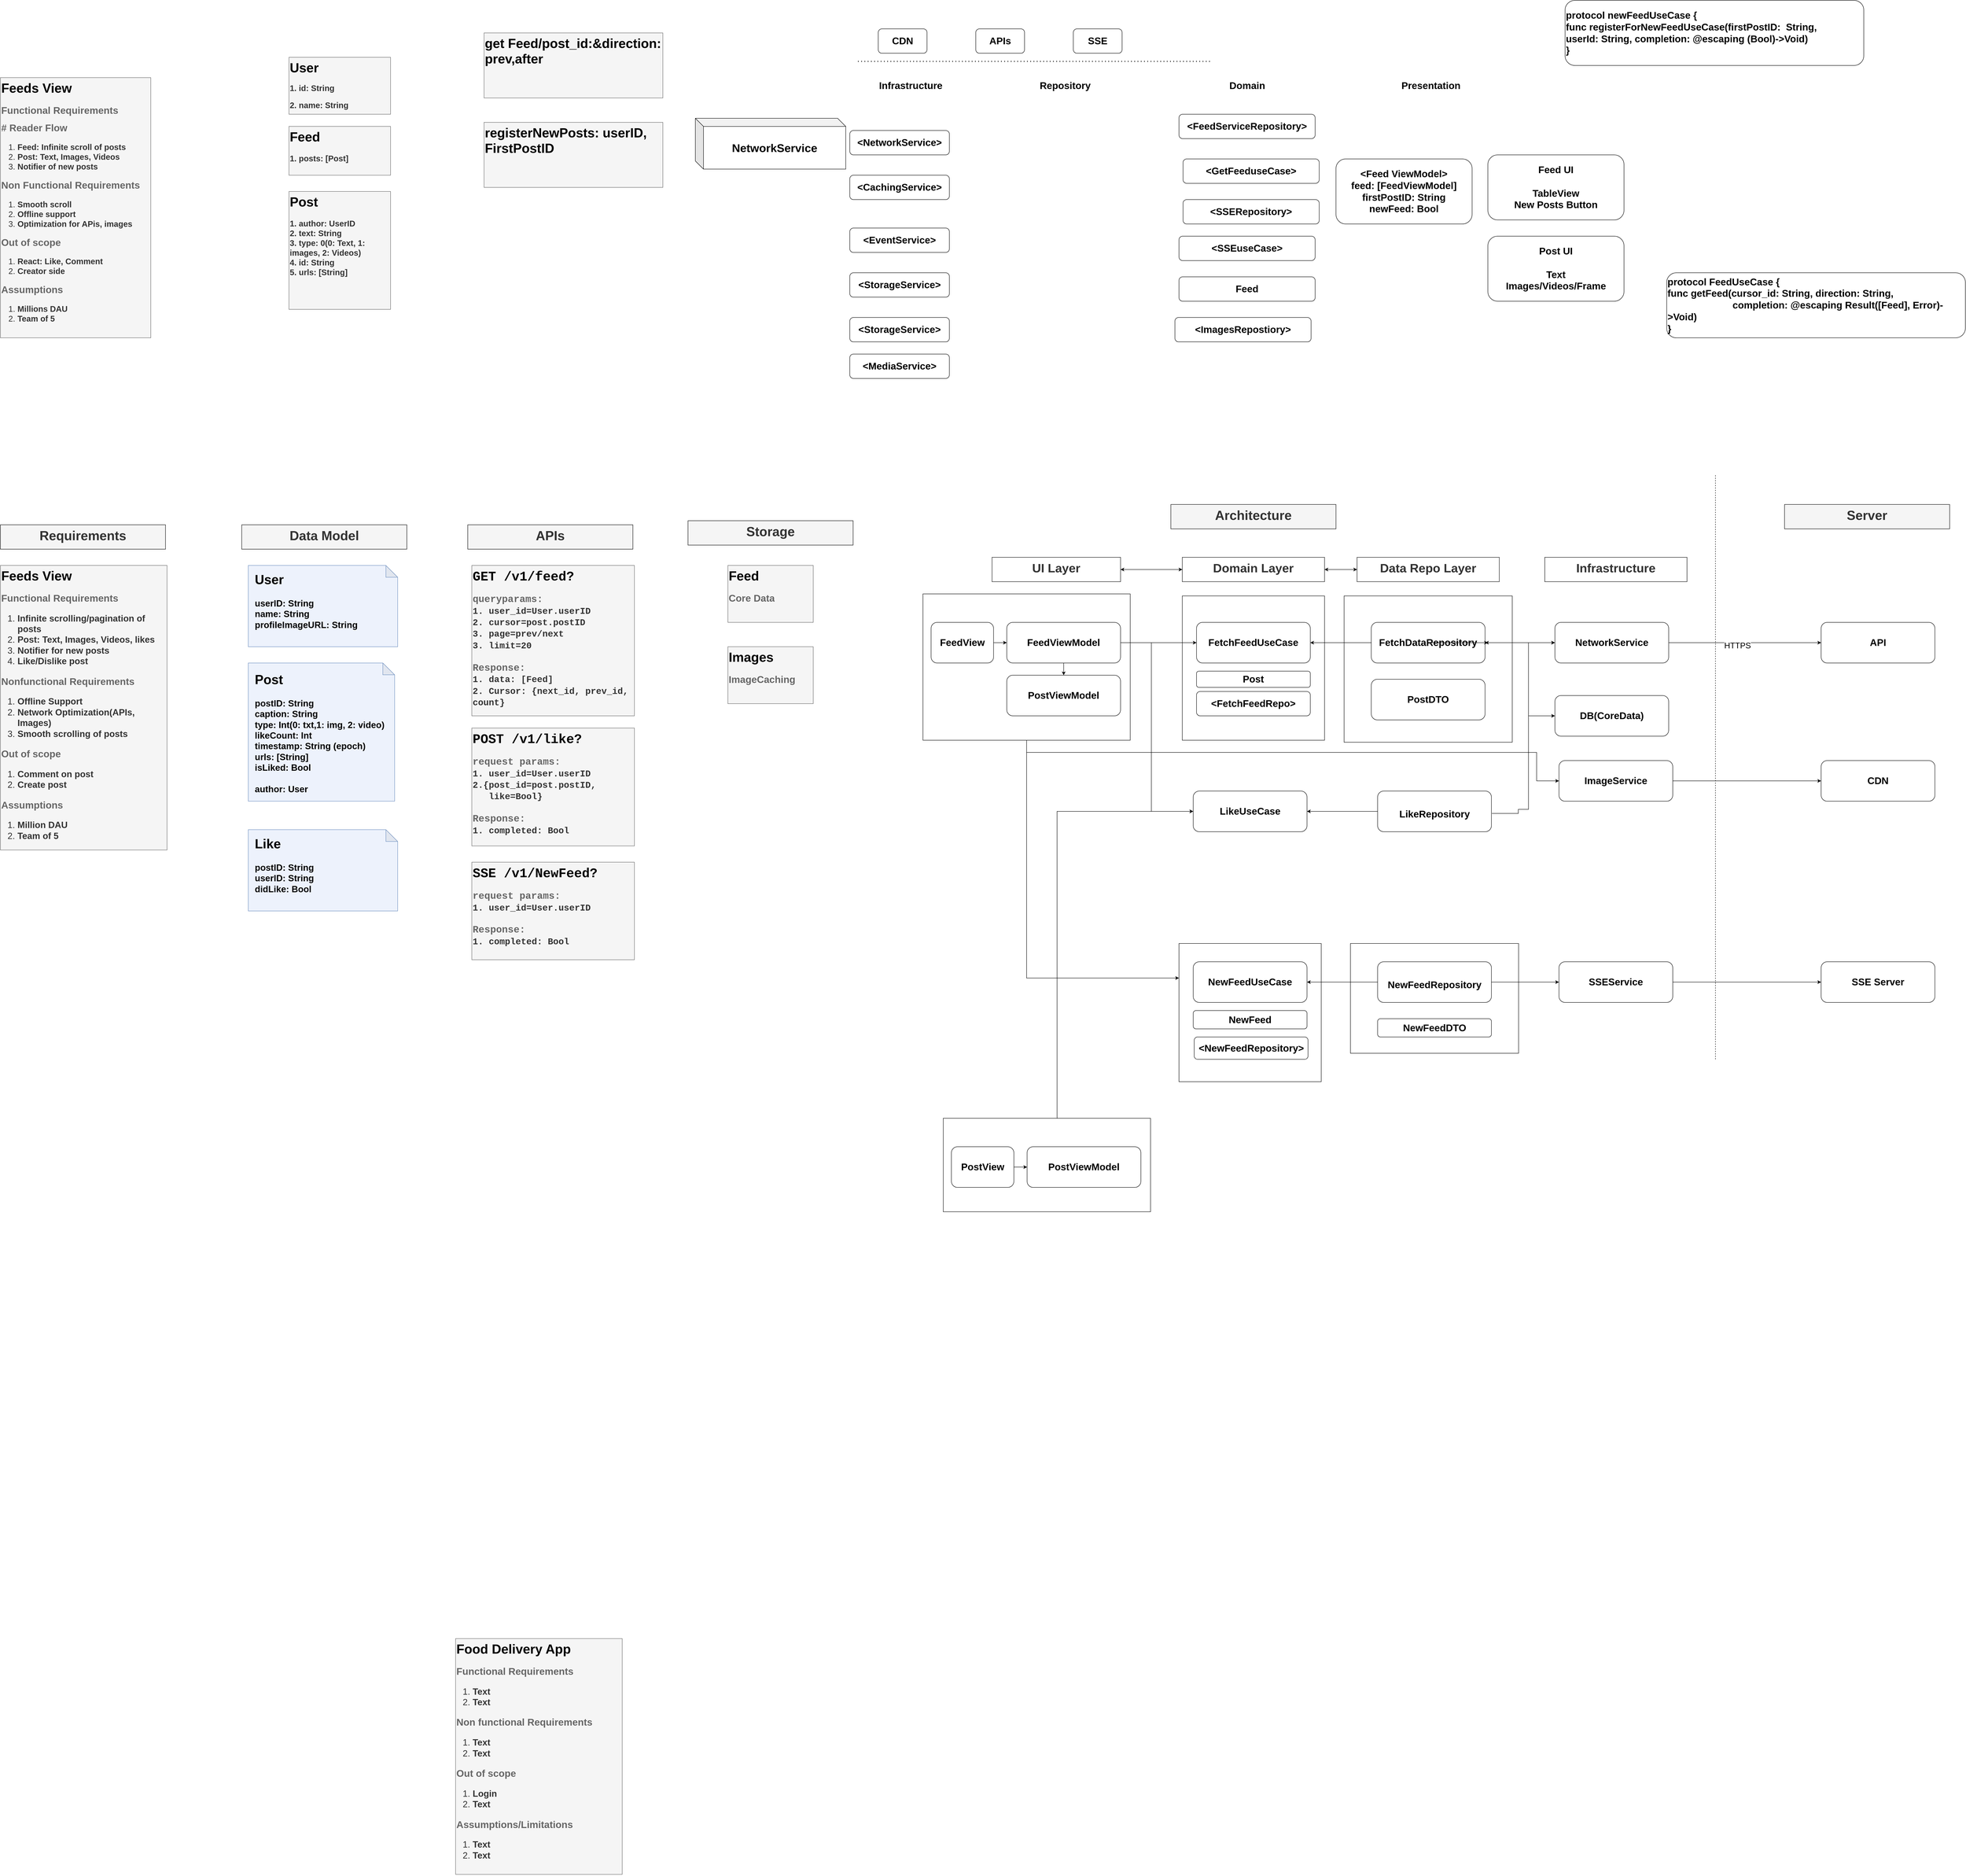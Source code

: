 <mxfile version="24.3.1" type="github">
  <diagram name="Page-1" id="V1l-dA5tbcj-XdferGQP">
    <mxGraphModel dx="2497" dy="1800" grid="1" gridSize="10" guides="1" tooltips="1" connect="1" arrows="0" fold="1" page="0" pageScale="1" pageWidth="827" pageHeight="1169" background="none" math="0" shadow="0">
      <root>
        <mxCell id="0" />
        <mxCell id="1" parent="0" />
        <mxCell id="pbRktx3s1UAKMSOoyMUi-34" value="" style="rounded=0;whiteSpace=wrap;html=1;" vertex="1" parent="1">
          <mxGeometry x="3106.26" y="1315" width="413.75" height="360" as="geometry" />
        </mxCell>
        <mxCell id="pbRktx3s1UAKMSOoyMUi-47" style="edgeStyle=orthogonalEdgeStyle;rounded=0;orthogonalLoop=1;jettySize=auto;html=1;entryX=0;entryY=0.5;entryDx=0;entryDy=0;exitX=0.5;exitY=1;exitDx=0;exitDy=0;" edge="1" parent="1" source="pbRktx3s1UAKMSOoyMUi-33" target="pbRktx3s1UAKMSOoyMUi-46">
          <mxGeometry relative="1" as="geometry">
            <Array as="points">
              <mxPoint x="2325" y="1700" />
              <mxPoint x="3580" y="1700" />
              <mxPoint x="3580" y="1770" />
            </Array>
          </mxGeometry>
        </mxCell>
        <mxCell id="pbRktx3s1UAKMSOoyMUi-75" style="edgeStyle=orthogonalEdgeStyle;rounded=0;orthogonalLoop=1;jettySize=auto;html=1;entryX=0;entryY=0.25;entryDx=0;entryDy=0;" edge="1" parent="1" source="pbRktx3s1UAKMSOoyMUi-33" target="pbRktx3s1UAKMSOoyMUi-54">
          <mxGeometry relative="1" as="geometry">
            <Array as="points">
              <mxPoint x="2325" y="2255" />
            </Array>
          </mxGeometry>
        </mxCell>
        <mxCell id="pbRktx3s1UAKMSOoyMUi-33" value="" style="rounded=0;whiteSpace=wrap;html=1;" vertex="1" parent="1">
          <mxGeometry x="2070" y="1310" width="510" height="360" as="geometry" />
        </mxCell>
        <mxCell id="pbRktx3s1UAKMSOoyMUi-32" value="" style="rounded=0;whiteSpace=wrap;html=1;" vertex="1" parent="1">
          <mxGeometry x="2708.12" y="1315" width="350" height="355" as="geometry" />
        </mxCell>
        <mxCell id="NF64KttSVe0JWkwFhkoI-11" value="&lt;h1 style=&quot;margin-top: 0px; font-size: 32px;&quot;&gt;&lt;font color=&quot;#000000&quot; style=&quot;font-size: 32px;&quot;&gt;&lt;span style=&quot;background-color: initial;&quot;&gt;&lt;font style=&quot;font-size: 32px;&quot;&gt;Feeds View&lt;/font&gt;&lt;/span&gt;&lt;br&gt;&lt;/font&gt;&lt;/h1&gt;&lt;div style=&quot;&quot;&gt;&lt;span style=&quot;background-color: initial;&quot;&gt;&lt;font color=&quot;#666666&quot; size=&quot;1&quot; style=&quot;&quot;&gt;&lt;b style=&quot;font-size: 24px;&quot;&gt;Functional Requirements&lt;/b&gt;&lt;/font&gt;&lt;/span&gt;&lt;/div&gt;&lt;div style=&quot;&quot;&gt;&lt;br&gt;&lt;/div&gt;&lt;div style=&quot;&quot;&gt;&lt;span style=&quot;background-color: initial;&quot;&gt;&lt;font color=&quot;#666666&quot; size=&quot;1&quot; style=&quot;&quot;&gt;&lt;b style=&quot;font-size: 24px;&quot;&gt;# Reader Flow&lt;/b&gt;&lt;/font&gt;&lt;/span&gt;&lt;/div&gt;&lt;div style=&quot;&quot;&gt;&lt;ol style=&quot;font-size: 20px;&quot;&gt;&lt;li&gt;&lt;b&gt;Feed: Infinite scroll of posts&lt;/b&gt;&lt;/li&gt;&lt;li&gt;&lt;b&gt;Post: Text, Images, Videos&lt;/b&gt;&lt;/li&gt;&lt;li&gt;&lt;b&gt;Notifier of new posts&lt;/b&gt;&lt;/li&gt;&lt;/ol&gt;&lt;div style=&quot;font-size: 20px;&quot;&gt;&lt;div style=&quot;font-size: 12px;&quot;&gt;&lt;span style=&quot;background-color: initial;&quot;&gt;&lt;font color=&quot;#666666&quot; size=&quot;1&quot;&gt;&lt;b style=&quot;font-size: 24px;&quot;&gt;Non Functional Requirements&lt;/b&gt;&lt;/font&gt;&lt;/span&gt;&lt;/div&gt;&lt;div style=&quot;font-size: 12px;&quot;&gt;&lt;ol style=&quot;font-size: 20px;&quot;&gt;&lt;li&gt;&lt;b&gt;Smooth scroll&lt;/b&gt;&lt;/li&gt;&lt;li&gt;&lt;b&gt;Offline support&lt;/b&gt;&lt;/li&gt;&lt;li&gt;&lt;b&gt;Optimization for APis, images&lt;/b&gt;&lt;/li&gt;&lt;/ol&gt;&lt;/div&gt;&lt;div&gt;&lt;ol&gt;&lt;/ol&gt;&lt;/div&gt;&lt;/div&gt;&lt;div style=&quot;&quot;&gt;&lt;div style=&quot;font-size: 12px;&quot;&gt;&lt;span style=&quot;background-color: initial;&quot;&gt;&lt;font color=&quot;#666666&quot; size=&quot;1&quot;&gt;&lt;b style=&quot;font-size: 24px;&quot;&gt;Out of scope&lt;/b&gt;&lt;/font&gt;&lt;/span&gt;&lt;/div&gt;&lt;div style=&quot;&quot;&gt;&lt;ol style=&quot;font-size: 20px;&quot;&gt;&lt;li&gt;&lt;b&gt;React: Like, Comment&lt;/b&gt;&lt;/li&gt;&lt;li&gt;&lt;b&gt;Creator side&lt;/b&gt;&lt;/li&gt;&lt;/ol&gt;&lt;div&gt;&lt;b style=&quot;color: rgb(102, 102, 102); font-size: 24px;&quot;&gt;Assumptions&lt;/b&gt;&lt;/div&gt;&lt;div&gt;&lt;ol style=&quot;font-size: 20px;&quot;&gt;&lt;li&gt;&lt;b&gt;Millions DAU&lt;/b&gt;&lt;/li&gt;&lt;li&gt;&lt;b&gt;Team of 5&amp;nbsp;&lt;/b&gt;&lt;/li&gt;&lt;/ol&gt;&lt;/div&gt;&lt;div&gt;&lt;br&gt;&lt;/div&gt;&lt;div style=&quot;&quot;&gt;&lt;span style=&quot;font-size: 20px;&quot;&gt;&lt;b&gt;&lt;br&gt;&lt;/b&gt;&lt;/span&gt;&lt;/div&gt;&lt;/div&gt;&lt;div style=&quot;font-size: 12px;&quot;&gt;&lt;span style=&quot;background-color: initial;&quot;&gt;&lt;font color=&quot;#666666&quot; size=&quot;1&quot;&gt;&lt;b style=&quot;font-size: 24px;&quot;&gt;&lt;br&gt;&lt;/b&gt;&lt;/font&gt;&lt;/span&gt;&lt;/div&gt;&lt;div style=&quot;font-size: 20px;&quot;&gt;&lt;ol&gt;&lt;/ol&gt;&lt;/div&gt;&lt;/div&gt;&lt;/div&gt;&lt;div style=&quot;&quot;&gt;&lt;span style=&quot;background-color: initial;&quot;&gt;&lt;font size=&quot;1&quot; style=&quot;&quot;&gt;&lt;b style=&quot;font-size: 20px;&quot;&gt;&lt;br&gt;&lt;/b&gt;&lt;/font&gt;&lt;/span&gt;&lt;/div&gt;&lt;div style=&quot;&quot;&gt;&lt;span style=&quot;background-color: initial;&quot;&gt;&lt;font size=&quot;1&quot; style=&quot;&quot;&gt;&lt;b style=&quot;font-size: 20px;&quot;&gt;&amp;nbsp;&lt;/b&gt;&lt;/font&gt;&lt;/span&gt;&lt;/div&gt;&lt;div style=&quot;&quot;&gt;&lt;span style=&quot;background-color: initial;&quot;&gt;&lt;font size=&quot;1&quot; style=&quot;&quot;&gt;&lt;b style=&quot;font-size: 22px;&quot;&gt;&lt;br&gt;&lt;/b&gt;&lt;/font&gt;&lt;/span&gt;&lt;/div&gt;&lt;div&gt;&lt;br&gt;&lt;/div&gt;&lt;div&gt;&lt;br&gt;&lt;/div&gt;" style="text;html=1;whiteSpace=wrap;overflow=hidden;rounded=0;fillColor=#f5f5f5;strokeColor=#666666;fontColor=#333333;" parent="1" vertex="1">
          <mxGeometry x="-200" y="40" width="370" height="640" as="geometry" />
        </mxCell>
        <mxCell id="NF64KttSVe0JWkwFhkoI-12" value="&lt;h1 style=&quot;margin-top: 0px; font-size: 32px;&quot;&gt;&lt;font color=&quot;#000000&quot; style=&quot;font-size: 32px;&quot;&gt;&lt;span style=&quot;background-color: initial;&quot;&gt;&lt;font style=&quot;font-size: 32px;&quot;&gt;Post&lt;/font&gt;&lt;/span&gt;&lt;/font&gt;&lt;/h1&gt;&lt;div style=&quot;&quot;&gt;&lt;span style=&quot;background-color: initial;&quot;&gt;&lt;font size=&quot;1&quot; style=&quot;&quot;&gt;&lt;b style=&quot;font-size: 20px;&quot;&gt;1.&amp;nbsp;&lt;/b&gt;&lt;/font&gt;&lt;/span&gt;&lt;b style=&quot;background-color: initial; font-size: 20px;&quot;&gt;author: UserID&lt;/b&gt;&lt;/div&gt;&lt;div style=&quot;&quot;&gt;&lt;span style=&quot;background-color: initial;&quot;&gt;&lt;font size=&quot;1&quot; style=&quot;&quot;&gt;&lt;b style=&quot;font-size: 20px;&quot;&gt;2. text: String&lt;/b&gt;&lt;/font&gt;&lt;/span&gt;&lt;/div&gt;&lt;div style=&quot;&quot;&gt;&lt;span style=&quot;background-color: initial;&quot;&gt;&lt;font size=&quot;1&quot; style=&quot;&quot;&gt;&lt;b style=&quot;font-size: 20px;&quot;&gt;3. type: 0(0: Text, 1: images, 2: Videos)&lt;/b&gt;&lt;/font&gt;&lt;/span&gt;&lt;/div&gt;&lt;div style=&quot;&quot;&gt;&lt;span style=&quot;background-color: initial;&quot;&gt;&lt;font size=&quot;1&quot; style=&quot;&quot;&gt;&lt;b style=&quot;font-size: 20px;&quot;&gt;4. id: String&lt;/b&gt;&lt;/font&gt;&lt;/span&gt;&lt;/div&gt;&lt;div style=&quot;&quot;&gt;&lt;span style=&quot;background-color: initial;&quot;&gt;&lt;font size=&quot;1&quot; style=&quot;&quot;&gt;&lt;b style=&quot;font-size: 20px;&quot;&gt;5. urls: [String]&lt;/b&gt;&lt;/font&gt;&lt;/span&gt;&lt;/div&gt;&lt;div style=&quot;&quot;&gt;&lt;span style=&quot;background-color: initial;&quot;&gt;&lt;font size=&quot;1&quot; style=&quot;&quot;&gt;&lt;b style=&quot;font-size: 20px;&quot;&gt;&lt;br&gt;&lt;/b&gt;&lt;/font&gt;&lt;/span&gt;&lt;/div&gt;&lt;div style=&quot;&quot;&gt;&lt;span style=&quot;background-color: initial;&quot;&gt;&lt;font size=&quot;1&quot; style=&quot;&quot;&gt;&lt;b style=&quot;font-size: 20px;&quot;&gt;&lt;br&gt;&lt;/b&gt;&lt;/font&gt;&lt;/span&gt;&lt;/div&gt;&lt;div style=&quot;&quot;&gt;&lt;span style=&quot;background-color: initial;&quot;&gt;&lt;font size=&quot;1&quot; style=&quot;&quot;&gt;&lt;b style=&quot;font-size: 22px;&quot;&gt;&lt;br&gt;&lt;/b&gt;&lt;/font&gt;&lt;/span&gt;&lt;/div&gt;&lt;div&gt;&lt;br&gt;&lt;/div&gt;&lt;div&gt;&lt;br&gt;&lt;/div&gt;" style="text;html=1;whiteSpace=wrap;overflow=hidden;rounded=0;fillColor=#f5f5f5;strokeColor=#666666;fontColor=#333333;" parent="1" vertex="1">
          <mxGeometry x="510" y="320" width="250" height="290" as="geometry" />
        </mxCell>
        <mxCell id="NF64KttSVe0JWkwFhkoI-13" value="&lt;h1 style=&quot;margin-top: 0px; font-size: 32px;&quot;&gt;&lt;font color=&quot;#000000&quot; style=&quot;font-size: 32px;&quot;&gt;&lt;span style=&quot;background-color: initial;&quot;&gt;&lt;font style=&quot;font-size: 32px;&quot;&gt;Feed&lt;/font&gt;&lt;/span&gt;&lt;/font&gt;&lt;/h1&gt;&lt;div style=&quot;&quot;&gt;&lt;span style=&quot;background-color: initial;&quot;&gt;&lt;font size=&quot;1&quot; style=&quot;&quot;&gt;&lt;b style=&quot;font-size: 20px;&quot;&gt;1. posts: [Post]&lt;/b&gt;&lt;/font&gt;&lt;/span&gt;&lt;/div&gt;&lt;div style=&quot;&quot;&gt;&lt;span style=&quot;background-color: initial;&quot;&gt;&lt;font size=&quot;1&quot; style=&quot;&quot;&gt;&lt;b style=&quot;font-size: 20px;&quot;&gt;&lt;br&gt;&lt;/b&gt;&lt;/font&gt;&lt;/span&gt;&lt;/div&gt;&lt;div style=&quot;&quot;&gt;&lt;span style=&quot;background-color: initial;&quot;&gt;&lt;font size=&quot;1&quot; style=&quot;&quot;&gt;&lt;b style=&quot;font-size: 22px;&quot;&gt;&lt;br&gt;&lt;/b&gt;&lt;/font&gt;&lt;/span&gt;&lt;/div&gt;&lt;div&gt;&lt;br&gt;&lt;/div&gt;&lt;div&gt;&lt;br&gt;&lt;/div&gt;" style="text;html=1;whiteSpace=wrap;overflow=hidden;rounded=0;fillColor=#f5f5f5;strokeColor=#666666;fontColor=#333333;" parent="1" vertex="1">
          <mxGeometry x="510" y="160" width="250" height="120" as="geometry" />
        </mxCell>
        <mxCell id="NF64KttSVe0JWkwFhkoI-14" value="&lt;h1 style=&quot;margin-top: 0px;&quot;&gt;&lt;span style=&quot;background-color: initial; font-weight: normal;&quot;&gt;&lt;font style=&quot;&quot;&gt;&lt;b style=&quot;font-size: 32px;&quot;&gt;&lt;font color=&quot;#000000&quot;&gt;User&lt;/font&gt;&lt;/b&gt;&lt;/font&gt;&lt;/span&gt;&lt;/h1&gt;&lt;h1 style=&quot;margin-top: 0px;&quot;&gt;&lt;span style=&quot;font-size: 20px;&quot;&gt;1. id: String&lt;/span&gt;&lt;/h1&gt;&lt;div&gt;&lt;span style=&quot;font-size: 20px;&quot;&gt;&lt;b&gt;2. name: String&lt;/b&gt;&lt;/span&gt;&lt;/div&gt;" style="text;html=1;whiteSpace=wrap;overflow=hidden;rounded=0;fillColor=#f5f5f5;strokeColor=#666666;fontColor=#333333;" parent="1" vertex="1">
          <mxGeometry x="510" y="-10" width="250" height="140" as="geometry" />
        </mxCell>
        <mxCell id="NF64KttSVe0JWkwFhkoI-15" value="&lt;h1 style=&quot;margin-top: 0px; font-size: 32px;&quot;&gt;&lt;font color=&quot;#000000&quot; style=&quot;font-size: 32px;&quot;&gt;&lt;span style=&quot;background-color: initial;&quot;&gt;&lt;font style=&quot;font-size: 32px;&quot;&gt;get Feed/post_id:&amp;amp;direction: prev,after&lt;/font&gt;&lt;/span&gt;&lt;br&gt;&lt;/font&gt;&lt;/h1&gt;&lt;div style=&quot;&quot;&gt;&lt;br&gt;&lt;/div&gt;&lt;div style=&quot;&quot;&gt;&lt;span style=&quot;background-color: initial;&quot;&gt;&lt;font size=&quot;1&quot; style=&quot;&quot;&gt;&lt;b style=&quot;font-size: 22px;&quot;&gt;&lt;br&gt;&lt;/b&gt;&lt;/font&gt;&lt;/span&gt;&lt;/div&gt;&lt;div&gt;&lt;br&gt;&lt;/div&gt;&lt;div&gt;&lt;br&gt;&lt;/div&gt;" style="text;html=1;whiteSpace=wrap;overflow=hidden;rounded=0;fillColor=#f5f5f5;strokeColor=#666666;fontColor=#333333;" parent="1" vertex="1">
          <mxGeometry x="990" y="-70" width="440" height="160" as="geometry" />
        </mxCell>
        <mxCell id="NF64KttSVe0JWkwFhkoI-16" value="&lt;h1 style=&quot;margin-top: 0px; font-size: 32px;&quot;&gt;&lt;font color=&quot;#000000&quot;&gt;registerNewPosts: userID, FirstPostID&lt;/font&gt;&lt;/h1&gt;" style="text;html=1;whiteSpace=wrap;overflow=hidden;rounded=0;fillColor=#f5f5f5;strokeColor=#666666;fontColor=#333333;" parent="1" vertex="1">
          <mxGeometry x="990" y="150" width="440" height="160" as="geometry" />
        </mxCell>
        <mxCell id="NF64KttSVe0JWkwFhkoI-17" value="&lt;b&gt;&lt;font style=&quot;font-size: 24px;&quot;&gt;APIs&lt;/font&gt;&lt;/b&gt;" style="rounded=1;whiteSpace=wrap;html=1;" parent="1" vertex="1">
          <mxGeometry x="2200" y="-80" width="120" height="60" as="geometry" />
        </mxCell>
        <mxCell id="NF64KttSVe0JWkwFhkoI-18" value="&lt;b&gt;&lt;font style=&quot;font-size: 24px;&quot;&gt;SSE&lt;/font&gt;&lt;/b&gt;" style="rounded=1;whiteSpace=wrap;html=1;" parent="1" vertex="1">
          <mxGeometry x="2440" y="-80" width="120" height="60" as="geometry" />
        </mxCell>
        <mxCell id="NF64KttSVe0JWkwFhkoI-20" value="" style="endArrow=none;dashed=1;html=1;dashPattern=1 3;strokeWidth=2;rounded=0;" parent="1" edge="1">
          <mxGeometry width="50" height="50" relative="1" as="geometry">
            <mxPoint x="1910" as="sourcePoint" />
            <mxPoint x="2780" as="targetPoint" />
          </mxGeometry>
        </mxCell>
        <mxCell id="NF64KttSVe0JWkwFhkoI-21" value="&lt;font style=&quot;font-size: 24px;&quot;&gt;&lt;b&gt;Infrastructure&lt;/b&gt;&lt;/font&gt;" style="text;html=1;align=center;verticalAlign=middle;whiteSpace=wrap;rounded=0;" parent="1" vertex="1">
          <mxGeometry x="1960" y="45" width="160" height="30" as="geometry" />
        </mxCell>
        <mxCell id="NF64KttSVe0JWkwFhkoI-22" value="&lt;b&gt;&lt;font style=&quot;font-size: 24px;&quot;&gt;&amp;lt;NetworkService&amp;gt;&lt;/font&gt;&lt;/b&gt;" style="rounded=1;whiteSpace=wrap;html=1;" parent="1" vertex="1">
          <mxGeometry x="1890" y="170" width="245" height="60" as="geometry" />
        </mxCell>
        <mxCell id="NF64KttSVe0JWkwFhkoI-23" value="&lt;b&gt;&lt;font style=&quot;font-size: 24px;&quot;&gt;&amp;lt;CachingService&amp;gt;&lt;/font&gt;&lt;/b&gt;" style="rounded=1;whiteSpace=wrap;html=1;" parent="1" vertex="1">
          <mxGeometry x="1890" y="280" width="245" height="60" as="geometry" />
        </mxCell>
        <mxCell id="NF64KttSVe0JWkwFhkoI-24" value="&lt;b&gt;&lt;font style=&quot;font-size: 24px;&quot;&gt;&amp;lt;EventService&amp;gt;&lt;/font&gt;&lt;/b&gt;" style="rounded=1;whiteSpace=wrap;html=1;" parent="1" vertex="1">
          <mxGeometry x="1890" y="410" width="245" height="60" as="geometry" />
        </mxCell>
        <mxCell id="NF64KttSVe0JWkwFhkoI-25" value="&lt;b&gt;&lt;font style=&quot;font-size: 24px;&quot;&gt;&amp;lt;StorageService&amp;gt;&lt;/font&gt;&lt;/b&gt;" style="rounded=1;whiteSpace=wrap;html=1;" parent="1" vertex="1">
          <mxGeometry x="1890" y="520" width="245" height="60" as="geometry" />
        </mxCell>
        <mxCell id="NF64KttSVe0JWkwFhkoI-26" value="&lt;b&gt;&lt;font style=&quot;font-size: 24px;&quot;&gt;&amp;lt;StorageService&amp;gt;&lt;/font&gt;&lt;/b&gt;" style="rounded=1;whiteSpace=wrap;html=1;" parent="1" vertex="1">
          <mxGeometry x="1890" y="630" width="245" height="60" as="geometry" />
        </mxCell>
        <mxCell id="NF64KttSVe0JWkwFhkoI-27" value="&lt;b&gt;&lt;font style=&quot;font-size: 24px;&quot;&gt;&amp;lt;MediaService&amp;gt;&lt;/font&gt;&lt;/b&gt;" style="rounded=1;whiteSpace=wrap;html=1;" parent="1" vertex="1">
          <mxGeometry x="1890" y="720" width="245" height="60" as="geometry" />
        </mxCell>
        <mxCell id="NF64KttSVe0JWkwFhkoI-28" value="&lt;font style=&quot;font-size: 24px;&quot;&gt;&lt;b&gt;Repository&lt;/b&gt;&lt;/font&gt;" style="text;html=1;align=center;verticalAlign=middle;whiteSpace=wrap;rounded=0;" parent="1" vertex="1">
          <mxGeometry x="2340" y="45" width="160" height="30" as="geometry" />
        </mxCell>
        <mxCell id="NF64KttSVe0JWkwFhkoI-29" value="&lt;b&gt;&lt;font style=&quot;font-size: 24px;&quot;&gt;&amp;lt;FeedServiceRepository&amp;gt;&lt;/font&gt;&lt;/b&gt;" style="rounded=1;whiteSpace=wrap;html=1;" parent="1" vertex="1">
          <mxGeometry x="2700" y="130" width="335" height="60" as="geometry" />
        </mxCell>
        <mxCell id="NF64KttSVe0JWkwFhkoI-30" value="&lt;b&gt;&lt;font style=&quot;font-size: 24px;&quot;&gt;&amp;lt;SSERepository&amp;gt;&lt;/font&gt;&lt;/b&gt;" style="rounded=1;whiteSpace=wrap;html=1;" parent="1" vertex="1">
          <mxGeometry x="2710" y="340" width="335" height="60" as="geometry" />
        </mxCell>
        <mxCell id="NF64KttSVe0JWkwFhkoI-31" value="&lt;font style=&quot;font-size: 24px;&quot;&gt;&lt;b&gt;Domain&lt;/b&gt;&lt;/font&gt;" style="text;html=1;align=center;verticalAlign=middle;whiteSpace=wrap;rounded=0;" parent="1" vertex="1">
          <mxGeometry x="2787.5" y="45" width="160" height="30" as="geometry" />
        </mxCell>
        <mxCell id="NF64KttSVe0JWkwFhkoI-33" value="&lt;b&gt;&lt;font style=&quot;font-size: 24px;&quot;&gt;&amp;lt;GetFeeduseCase&amp;gt;&lt;/font&gt;&lt;/b&gt;" style="rounded=1;whiteSpace=wrap;html=1;" parent="1" vertex="1">
          <mxGeometry x="2710" y="240" width="335" height="60" as="geometry" />
        </mxCell>
        <mxCell id="NF64KttSVe0JWkwFhkoI-34" value="&lt;b&gt;&lt;font style=&quot;font-size: 24px;&quot;&gt;&amp;lt;SSEuseCase&amp;gt;&lt;/font&gt;&lt;/b&gt;" style="rounded=1;whiteSpace=wrap;html=1;" parent="1" vertex="1">
          <mxGeometry x="2700" y="430" width="335" height="60" as="geometry" />
        </mxCell>
        <mxCell id="NF64KttSVe0JWkwFhkoI-35" value="&lt;font style=&quot;font-size: 24px;&quot;&gt;&lt;b&gt;Presentation&lt;/b&gt;&lt;/font&gt;" style="text;html=1;align=center;verticalAlign=middle;whiteSpace=wrap;rounded=0;" parent="1" vertex="1">
          <mxGeometry x="3240" y="45" width="160" height="30" as="geometry" />
        </mxCell>
        <mxCell id="NF64KttSVe0JWkwFhkoI-36" value="&lt;b&gt;&lt;font style=&quot;font-size: 24px;&quot;&gt;Feed UI&lt;br&gt;&lt;br&gt;TableView&lt;/font&gt;&lt;/b&gt;&lt;div&gt;&lt;b&gt;&lt;font style=&quot;font-size: 24px;&quot;&gt;New Posts Button&lt;/font&gt;&lt;/b&gt;&lt;/div&gt;" style="rounded=1;whiteSpace=wrap;html=1;" parent="1" vertex="1">
          <mxGeometry x="3460" y="230" width="335" height="160" as="geometry" />
        </mxCell>
        <mxCell id="NF64KttSVe0JWkwFhkoI-37" value="&lt;b&gt;&lt;font style=&quot;font-size: 24px;&quot;&gt;&amp;lt;Feed ViewModel&amp;gt;&lt;br&gt;feed: [FeedViewModel]&lt;/font&gt;&lt;/b&gt;&lt;div&gt;&lt;b&gt;&lt;font style=&quot;font-size: 24px;&quot;&gt;firstPostID: String&lt;/font&gt;&lt;/b&gt;&lt;/div&gt;&lt;div&gt;&lt;b&gt;&lt;font style=&quot;font-size: 24px;&quot;&gt;newFeed: Bool&lt;/font&gt;&lt;/b&gt;&lt;/div&gt;" style="rounded=1;whiteSpace=wrap;html=1;" parent="1" vertex="1">
          <mxGeometry x="3086.25" y="240" width="335" height="160" as="geometry" />
        </mxCell>
        <mxCell id="NF64KttSVe0JWkwFhkoI-38" value="&lt;b&gt;&lt;font style=&quot;font-size: 24px;&quot;&gt;Post UI&lt;br&gt;&lt;br&gt;Text&lt;br&gt;Images/Videos/Frame&lt;/font&gt;&lt;/b&gt;" style="rounded=1;whiteSpace=wrap;html=1;" parent="1" vertex="1">
          <mxGeometry x="3460" y="430" width="335" height="160" as="geometry" />
        </mxCell>
        <mxCell id="NF64KttSVe0JWkwFhkoI-39" value="&lt;b&gt;&lt;font style=&quot;font-size: 24px;&quot;&gt;CDN&lt;/font&gt;&lt;/b&gt;" style="rounded=1;whiteSpace=wrap;html=1;" parent="1" vertex="1">
          <mxGeometry x="1960" y="-80" width="120" height="60" as="geometry" />
        </mxCell>
        <mxCell id="NF64KttSVe0JWkwFhkoI-40" value="&lt;b&gt;&lt;font style=&quot;font-size: 24px;&quot;&gt;&amp;lt;ImagesRepostiory&amp;gt;&lt;/font&gt;&lt;/b&gt;" style="rounded=1;whiteSpace=wrap;html=1;" parent="1" vertex="1">
          <mxGeometry x="2690" y="630" width="335" height="60" as="geometry" />
        </mxCell>
        <mxCell id="NF64KttSVe0JWkwFhkoI-41" value="&lt;span style=&quot;font-size: 24px;&quot;&gt;&lt;b&gt;protocol FeedUseCase {&lt;/b&gt;&lt;/span&gt;&lt;div&gt;&lt;span style=&quot;font-size: 24px;&quot;&gt;&lt;b&gt;func getFeed(cursor_id: String, direction: String,&amp;nbsp;&lt;/b&gt;&lt;/span&gt;&lt;/div&gt;&lt;div&gt;&lt;span style=&quot;font-size: 24px;&quot;&gt;&lt;b&gt;&lt;span style=&quot;white-space: pre;&quot;&gt;&#x9;&lt;/span&gt;&lt;span style=&quot;white-space: pre;&quot;&gt;&#x9;&lt;/span&gt;&lt;span style=&quot;white-space: pre;&quot;&gt;&#x9;&lt;/span&gt;completion: @escaping Result([Feed], Error)-&amp;gt;Void)&lt;/b&gt;&lt;/span&gt;&lt;/div&gt;&lt;div&gt;&lt;b style=&quot;font-size: 24px; background-color: initial;&quot;&gt;}&lt;/b&gt;&lt;/div&gt;" style="rounded=1;whiteSpace=wrap;html=1;align=left;" parent="1" vertex="1">
          <mxGeometry x="3900" y="520" width="735" height="160" as="geometry" />
        </mxCell>
        <mxCell id="NF64KttSVe0JWkwFhkoI-49" value="&lt;span style=&quot;font-size: 24px;&quot;&gt;&lt;b&gt;protocol newFeedUseCase {&lt;/b&gt;&lt;/span&gt;&lt;div&gt;&lt;span style=&quot;font-size: 24px;&quot;&gt;&lt;b&gt;func registerForNewFeedUseCase(firstPostID:&amp;nbsp; String,&amp;nbsp;&lt;/b&gt;&lt;/span&gt;&lt;/div&gt;&lt;div&gt;&lt;span style=&quot;font-size: 24px;&quot;&gt;&lt;b&gt;userId: String, completion: @escaping (Bool)-&amp;gt;Void&lt;/b&gt;&lt;/span&gt;&lt;b style=&quot;font-size: 24px; background-color: initial;&quot;&gt;)&lt;/b&gt;&lt;/div&gt;&lt;div&gt;&lt;b style=&quot;font-size: 24px; background-color: initial;&quot;&gt;}&lt;/b&gt;&lt;/div&gt;" style="rounded=1;whiteSpace=wrap;html=1;align=left;" parent="1" vertex="1">
          <mxGeometry x="3650" y="-150" width="735" height="160" as="geometry" />
        </mxCell>
        <mxCell id="NF64KttSVe0JWkwFhkoI-50" value="&lt;span style=&quot;font-size: 24px;&quot;&gt;&lt;b&gt;Feed&lt;/b&gt;&lt;/span&gt;" style="rounded=1;whiteSpace=wrap;html=1;" parent="1" vertex="1">
          <mxGeometry x="2700" y="530" width="335" height="60" as="geometry" />
        </mxCell>
        <mxCell id="0BjjASKNsb-L6eF4mIK3-2" value="&lt;font size=&quot;1&quot; style=&quot;&quot;&gt;&lt;b style=&quot;font-size: 28px;&quot;&gt;NetworkService&lt;/b&gt;&lt;/font&gt;" style="shape=cube;whiteSpace=wrap;html=1;boundedLbl=1;backgroundOutline=1;darkOpacity=0.05;darkOpacity2=0.1;" parent="1" vertex="1">
          <mxGeometry x="1510" y="140" width="370" height="125" as="geometry" />
        </mxCell>
        <mxCell id="0BjjASKNsb-L6eF4mIK3-59" value="" style="group" parent="1" vertex="1" connectable="0">
          <mxGeometry x="410" y="1240" width="367.5" height="200" as="geometry" />
        </mxCell>
        <mxCell id="0BjjASKNsb-L6eF4mIK3-60" value="" style="shape=note;whiteSpace=wrap;html=1;backgroundOutline=1;darkOpacity=0.05;size=29;fillColor=#EDF2FC;strokeColor=#6c8ebf;fillStyle=auto;" parent="0BjjASKNsb-L6eF4mIK3-59" vertex="1">
          <mxGeometry width="367.5" height="200" as="geometry" />
        </mxCell>
        <mxCell id="0BjjASKNsb-L6eF4mIK3-61" value="&lt;b style=&quot;font-size: 32px;&quot;&gt;User&lt;/b&gt;&lt;div&gt;&lt;b style=&quot;&quot;&gt;&lt;font style=&quot;font-size: 22px;&quot;&gt;&lt;br&gt;&lt;/font&gt;&lt;/b&gt;&lt;/div&gt;&lt;div&gt;&lt;b style=&quot;&quot;&gt;&lt;font style=&quot;font-size: 22px;&quot;&gt;userID: String&lt;/font&gt;&lt;/b&gt;&lt;/div&gt;&lt;div&gt;&lt;b style=&quot;&quot;&gt;&lt;font style=&quot;font-size: 22px;&quot;&gt;name: String&lt;/font&gt;&lt;/b&gt;&lt;/div&gt;&lt;div&gt;&lt;b style=&quot;&quot;&gt;&lt;font style=&quot;font-size: 22px;&quot;&gt;profileImageURL: String&lt;/font&gt;&lt;/b&gt;&lt;/div&gt;" style="text;html=1;align=left;verticalAlign=top;whiteSpace=wrap;rounded=0;" parent="0BjjASKNsb-L6eF4mIK3-59" vertex="1">
          <mxGeometry x="13.868" y="9.048" width="339.764" height="183.333" as="geometry" />
        </mxCell>
        <mxCell id="0BjjASKNsb-L6eF4mIK3-62" value="&lt;p style=&quot;line-height: 120%;&quot;&gt;&lt;font style=&quot;font-size: 32px;&quot;&gt;&lt;b&gt;Data Model&lt;/b&gt;&lt;/font&gt;&lt;/p&gt;" style="text;html=1;align=center;verticalAlign=middle;whiteSpace=wrap;rounded=0;fillColor=#f5f5f5;strokeColor=default;fontColor=#333333;" parent="1" vertex="1">
          <mxGeometry x="393.75" y="1140" width="406.25" height="60" as="geometry" />
        </mxCell>
        <mxCell id="0BjjASKNsb-L6eF4mIK3-63" value="&lt;p style=&quot;line-height: 120%;&quot;&gt;&lt;font style=&quot;font-size: 32px;&quot;&gt;&lt;b&gt;Requirements&lt;/b&gt;&lt;/font&gt;&lt;/p&gt;" style="text;html=1;align=center;verticalAlign=middle;whiteSpace=wrap;rounded=0;fillColor=#f5f5f5;strokeColor=default;fontColor=#333333;" parent="1" vertex="1">
          <mxGeometry x="-200" y="1140" width="406.25" height="60" as="geometry" />
        </mxCell>
        <mxCell id="0BjjASKNsb-L6eF4mIK3-65" value="&lt;h1 style=&quot;margin-top: 0px; font-size: 32px;&quot;&gt;&lt;font color=&quot;#000000&quot; style=&quot;font-size: 32px;&quot;&gt;&lt;span style=&quot;background-color: initial;&quot;&gt;&lt;font style=&quot;font-size: 32px;&quot;&gt;Feeds View&lt;/font&gt;&lt;/span&gt;&lt;br&gt;&lt;/font&gt;&lt;/h1&gt;&lt;div style=&quot;&quot;&gt;&lt;span style=&quot;background-color: initial;&quot;&gt;&lt;font color=&quot;#666666&quot; size=&quot;1&quot; style=&quot;&quot;&gt;&lt;b style=&quot;font-size: 24px;&quot;&gt;Functional Requirements&lt;/b&gt;&lt;/font&gt;&lt;/span&gt;&lt;/div&gt;&lt;div style=&quot;font-size: 22px;&quot;&gt;&lt;ol style=&quot;&quot;&gt;&lt;li style=&quot;&quot;&gt;&lt;b&gt;Infinite scrolling/pagination of posts&lt;/b&gt;&lt;/li&gt;&lt;li style=&quot;&quot;&gt;&lt;b&gt;Post: Text, Images, Videos, likes&lt;/b&gt;&lt;/li&gt;&lt;li style=&quot;&quot;&gt;&lt;b&gt;Notifier for new posts&lt;/b&gt;&lt;/li&gt;&lt;li style=&quot;&quot;&gt;&lt;b&gt;Like/Dislike post&lt;/b&gt;&lt;/li&gt;&lt;/ol&gt;&lt;div&gt;&lt;div style=&quot;font-size: 12px;&quot;&gt;&lt;span style=&quot;background-color: initial;&quot;&gt;&lt;font color=&quot;#666666&quot; size=&quot;1&quot;&gt;&lt;b style=&quot;font-size: 24px;&quot;&gt;Nonfunctional Requirements&lt;/b&gt;&lt;/font&gt;&lt;/span&gt;&lt;/div&gt;&lt;div&gt;&lt;ol&gt;&lt;li&gt;&lt;b&gt;Offline Support&lt;/b&gt;&lt;/li&gt;&lt;li&gt;&lt;b&gt;Network Optimization(APIs, Images)&lt;/b&gt;&lt;/li&gt;&lt;li&gt;&lt;b&gt;Smooth scrolling of posts&lt;/b&gt;&lt;/li&gt;&lt;/ol&gt;&lt;div&gt;&lt;div style=&quot;font-size: 12px;&quot;&gt;&lt;span style=&quot;background-color: initial;&quot;&gt;&lt;font color=&quot;#666666&quot; size=&quot;1&quot;&gt;&lt;b style=&quot;font-size: 24px;&quot;&gt;Out of scope&lt;/b&gt;&lt;/font&gt;&lt;/span&gt;&lt;/div&gt;&lt;div&gt;&lt;ol&gt;&lt;li&gt;&lt;b&gt;Comment on post&lt;/b&gt;&lt;/li&gt;&lt;li&gt;&lt;b&gt;Create post&lt;/b&gt;&lt;/li&gt;&lt;/ol&gt;&lt;div&gt;&lt;div style=&quot;font-size: 12px;&quot;&gt;&lt;span style=&quot;background-color: initial;&quot;&gt;&lt;font color=&quot;#666666&quot; size=&quot;1&quot;&gt;&lt;b style=&quot;font-size: 24px;&quot;&gt;Assumptions&lt;/b&gt;&lt;/font&gt;&lt;/span&gt;&lt;/div&gt;&lt;div&gt;&lt;ol&gt;&lt;li&gt;&lt;b&gt;Million DAU&lt;/b&gt;&lt;/li&gt;&lt;li&gt;&lt;b&gt;Team of 5&lt;/b&gt;&lt;/li&gt;&lt;/ol&gt;&lt;/div&gt;&lt;/div&gt;&lt;/div&gt;&lt;/div&gt;&lt;/div&gt;&lt;/div&gt;&lt;/div&gt;&lt;div style=&quot;font-size: 22px;&quot;&gt;&lt;span style=&quot;background-color: initial;&quot;&gt;&lt;font size=&quot;1&quot; style=&quot;&quot;&gt;&lt;b style=&quot;font-size: 20px;&quot;&gt;&lt;br&gt;&lt;/b&gt;&lt;/font&gt;&lt;/span&gt;&lt;/div&gt;&lt;div style=&quot;&quot;&gt;&lt;span style=&quot;background-color: initial;&quot;&gt;&lt;font size=&quot;1&quot; style=&quot;&quot;&gt;&lt;b style=&quot;font-size: 20px;&quot;&gt;&amp;nbsp;&lt;/b&gt;&lt;/font&gt;&lt;/span&gt;&lt;/div&gt;&lt;div style=&quot;&quot;&gt;&lt;span style=&quot;background-color: initial;&quot;&gt;&lt;font size=&quot;1&quot; style=&quot;&quot;&gt;&lt;b style=&quot;font-size: 22px;&quot;&gt;&lt;br&gt;&lt;/b&gt;&lt;/font&gt;&lt;/span&gt;&lt;/div&gt;&lt;div&gt;&lt;br&gt;&lt;/div&gt;&lt;div&gt;&lt;br&gt;&lt;/div&gt;" style="text;html=1;whiteSpace=wrap;overflow=hidden;rounded=0;fillColor=#f5f5f5;strokeColor=#666666;fontColor=#333333;" parent="1" vertex="1">
          <mxGeometry x="-200" y="1240" width="410" height="700" as="geometry" />
        </mxCell>
        <mxCell id="0BjjASKNsb-L6eF4mIK3-66" value="" style="group" parent="1" vertex="1" connectable="0">
          <mxGeometry x="410" y="1480" width="360" height="340" as="geometry" />
        </mxCell>
        <mxCell id="0BjjASKNsb-L6eF4mIK3-67" value="" style="shape=note;whiteSpace=wrap;html=1;backgroundOutline=1;darkOpacity=0.05;size=29;fillColor=#EDF2FC;strokeColor=#6c8ebf;fillStyle=auto;" parent="0BjjASKNsb-L6eF4mIK3-66" vertex="1">
          <mxGeometry width="360" height="340" as="geometry" />
        </mxCell>
        <mxCell id="0BjjASKNsb-L6eF4mIK3-68" value="&lt;b style=&quot;font-size: 32px;&quot;&gt;Post&lt;/b&gt;&lt;div&gt;&lt;b style=&quot;&quot;&gt;&lt;font style=&quot;font-size: 22px;&quot;&gt;&lt;br&gt;&lt;/font&gt;&lt;/b&gt;&lt;/div&gt;&lt;div&gt;&lt;b style=&quot;&quot;&gt;&lt;font style=&quot;font-size: 22px;&quot;&gt;postID: String&lt;/font&gt;&lt;/b&gt;&lt;/div&gt;&lt;div&gt;&lt;b style=&quot;&quot;&gt;&lt;font style=&quot;font-size: 22px;&quot;&gt;caption: String&lt;/font&gt;&lt;/b&gt;&lt;/div&gt;&lt;div&gt;&lt;b style=&quot;&quot;&gt;&lt;font style=&quot;font-size: 22px;&quot;&gt;type: Int(0: txt,1: img, 2: video)&lt;/font&gt;&lt;/b&gt;&lt;/div&gt;&lt;div&gt;&lt;b style=&quot;&quot;&gt;&lt;font style=&quot;font-size: 22px;&quot;&gt;likeCount: Int&lt;/font&gt;&lt;/b&gt;&lt;/div&gt;&lt;div&gt;&lt;b style=&quot;&quot;&gt;&lt;font style=&quot;font-size: 22px;&quot;&gt;timestamp: String (epoch)&lt;/font&gt;&lt;/b&gt;&lt;/div&gt;&lt;div&gt;&lt;b style=&quot;&quot;&gt;&lt;font style=&quot;font-size: 22px;&quot;&gt;urls: [String]&lt;/font&gt;&lt;/b&gt;&lt;/div&gt;&lt;div&gt;&lt;b style=&quot;&quot;&gt;&lt;font style=&quot;font-size: 22px;&quot;&gt;isLiked: Bool&lt;/font&gt;&lt;/b&gt;&lt;/div&gt;&lt;div&gt;&lt;b style=&quot;&quot;&gt;&lt;font style=&quot;font-size: 22px;&quot;&gt;&lt;br&gt;&lt;/font&gt;&lt;/b&gt;&lt;/div&gt;&lt;div&gt;&lt;b&gt;&lt;font style=&quot;font-size: 22px;&quot;&gt;author: User&lt;/font&gt;&lt;/b&gt;&lt;/div&gt;" style="text;html=1;align=left;verticalAlign=top;whiteSpace=wrap;rounded=0;" parent="0BjjASKNsb-L6eF4mIK3-66" vertex="1">
          <mxGeometry x="13.585" y="15.381" width="332.83" height="311.667" as="geometry" />
        </mxCell>
        <mxCell id="0BjjASKNsb-L6eF4mIK3-70" value="" style="group" parent="1" vertex="1" connectable="0">
          <mxGeometry x="410" y="1890" width="367.5" height="200" as="geometry" />
        </mxCell>
        <mxCell id="0BjjASKNsb-L6eF4mIK3-71" value="" style="shape=note;whiteSpace=wrap;html=1;backgroundOutline=1;darkOpacity=0.05;size=29;fillColor=#EDF2FC;strokeColor=#6c8ebf;fillStyle=auto;" parent="0BjjASKNsb-L6eF4mIK3-70" vertex="1">
          <mxGeometry width="367.5" height="200" as="geometry" />
        </mxCell>
        <mxCell id="0BjjASKNsb-L6eF4mIK3-72" value="&lt;b style=&quot;font-size: 32px;&quot;&gt;Like&lt;/b&gt;&lt;div&gt;&lt;b style=&quot;&quot;&gt;&lt;font style=&quot;font-size: 22px;&quot;&gt;&lt;br&gt;&lt;/font&gt;&lt;/b&gt;&lt;/div&gt;&lt;div&gt;&lt;b style=&quot;&quot;&gt;&lt;font style=&quot;font-size: 22px;&quot;&gt;postID: String&lt;/font&gt;&lt;/b&gt;&lt;/div&gt;&lt;div&gt;&lt;b style=&quot;&quot;&gt;&lt;font style=&quot;font-size: 22px;&quot;&gt;userID: String&lt;/font&gt;&lt;/b&gt;&lt;/div&gt;&lt;div&gt;&lt;b style=&quot;&quot;&gt;&lt;font style=&quot;font-size: 22px;&quot;&gt;didLike: Bool&lt;/font&gt;&lt;/b&gt;&lt;/div&gt;" style="text;html=1;align=left;verticalAlign=top;whiteSpace=wrap;rounded=0;" parent="0BjjASKNsb-L6eF4mIK3-70" vertex="1">
          <mxGeometry x="13.868" y="9.048" width="339.764" height="183.333" as="geometry" />
        </mxCell>
        <mxCell id="0BjjASKNsb-L6eF4mIK3-73" value="&lt;p style=&quot;line-height: 120%;&quot;&gt;&lt;font style=&quot;font-size: 32px;&quot;&gt;&lt;b&gt;APIs&lt;/b&gt;&lt;/font&gt;&lt;/p&gt;" style="text;html=1;align=center;verticalAlign=middle;whiteSpace=wrap;rounded=0;fillColor=#f5f5f5;strokeColor=default;fontColor=#333333;" parent="1" vertex="1">
          <mxGeometry x="950" y="1140" width="406.25" height="60" as="geometry" />
        </mxCell>
        <mxCell id="0BjjASKNsb-L6eF4mIK3-74" value="&lt;h1 style=&quot;margin-top: 0px; font-size: 32px;&quot;&gt;&lt;font face=&quot;Courier New&quot; color=&quot;#000000&quot; style=&quot;font-size: 32px;&quot;&gt;&lt;span style=&quot;background-color: initial;&quot;&gt;&lt;font style=&quot;font-size: 32px;&quot;&gt;GET /v1/feed?&lt;/font&gt;&lt;/span&gt;&lt;br&gt;&lt;/font&gt;&lt;/h1&gt;&lt;div style=&quot;&quot;&gt;&lt;span style=&quot;background-color: initial;&quot;&gt;&lt;font face=&quot;Courier New&quot; color=&quot;#666666&quot; size=&quot;1&quot; style=&quot;&quot;&gt;&lt;b style=&quot;font-size: 24px;&quot;&gt;queryparams:&lt;/b&gt;&lt;/font&gt;&lt;/span&gt;&lt;/div&gt;&lt;div style=&quot;font-size: 22px;&quot;&gt;&lt;span style=&quot;background-color: initial;&quot;&gt;&lt;font face=&quot;Courier New&quot; style=&quot;font-size: 22px;&quot;&gt;&lt;b style=&quot;&quot;&gt;1. user_id=User.userID&lt;br&gt;&lt;/b&gt;&lt;/font&gt;&lt;/span&gt;&lt;/div&gt;&lt;div style=&quot;font-size: 22px;&quot;&gt;&lt;span style=&quot;background-color: initial;&quot;&gt;&lt;font face=&quot;Courier New&quot; style=&quot;font-size: 22px;&quot;&gt;&lt;b style=&quot;&quot;&gt;2. cursor=post.postID&lt;/b&gt;&lt;/font&gt;&lt;/span&gt;&lt;/div&gt;&lt;div style=&quot;font-size: 22px;&quot;&gt;&lt;span style=&quot;background-color: initial;&quot;&gt;&lt;font face=&quot;Courier New&quot; style=&quot;font-size: 22px;&quot;&gt;&lt;b style=&quot;&quot;&gt;3. page=prev/next&lt;/b&gt;&lt;/font&gt;&lt;/span&gt;&lt;/div&gt;&lt;div style=&quot;font-size: 22px;&quot;&gt;&lt;span style=&quot;background-color: initial;&quot;&gt;&lt;font face=&quot;Courier New&quot; style=&quot;font-size: 22px;&quot;&gt;&lt;b style=&quot;&quot;&gt;3. limit=20&lt;/b&gt;&lt;/font&gt;&lt;/span&gt;&lt;/div&gt;&lt;div style=&quot;font-size: 22px;&quot;&gt;&lt;span style=&quot;background-color: initial;&quot;&gt;&lt;font face=&quot;zhB9_yMxMugOM5td3RFB&quot; size=&quot;1&quot; style=&quot;&quot;&gt;&lt;b style=&quot;font-size: 20px;&quot;&gt;&lt;br&gt;&lt;/b&gt;&lt;/font&gt;&lt;/span&gt;&lt;/div&gt;&lt;div style=&quot;font-size: 22px;&quot;&gt;&lt;div style=&quot;font-size: 21px;&quot;&gt;&lt;span style=&quot;background-color: initial;&quot;&gt;&lt;font face=&quot;Courier New&quot; color=&quot;#666666&quot; size=&quot;1&quot;&gt;&lt;b style=&quot;font-size: 24px;&quot;&gt;Response:&lt;/b&gt;&lt;/font&gt;&lt;/span&gt;&lt;/div&gt;&lt;div style=&quot;&quot;&gt;&lt;span style=&quot;background-color: initial;&quot;&gt;&lt;font style=&quot;font-size: 22px;&quot; face=&quot;Courier New&quot;&gt;&lt;b style=&quot;&quot;&gt;1. data: [Feed]&lt;/b&gt;&lt;/font&gt;&lt;/span&gt;&lt;/div&gt;&lt;div style=&quot;&quot;&gt;&lt;span style=&quot;background-color: initial;&quot;&gt;&lt;font style=&quot;font-size: 22px;&quot; face=&quot;Courier New&quot;&gt;&lt;b style=&quot;&quot;&gt;2. Cursor: {next_id, prev_id, count}&lt;/b&gt;&lt;/font&gt;&lt;/span&gt;&lt;/div&gt;&lt;/div&gt;&lt;div style=&quot;font-size: 22px;&quot;&gt;&lt;span style=&quot;background-color: initial;&quot;&gt;&lt;font size=&quot;1&quot; style=&quot;&quot;&gt;&lt;b style=&quot;font-size: 22px;&quot;&gt;&lt;br&gt;&lt;/b&gt;&lt;/font&gt;&lt;/span&gt;&lt;/div&gt;&lt;div&gt;&lt;br&gt;&lt;/div&gt;&lt;div&gt;&lt;br&gt;&lt;/div&gt;" style="text;html=1;whiteSpace=wrap;overflow=hidden;rounded=0;fillColor=#f5f5f5;strokeColor=#666666;fontColor=#333333;" parent="1" vertex="1">
          <mxGeometry x="960" y="1240" width="400" height="370" as="geometry" />
        </mxCell>
        <mxCell id="0BjjASKNsb-L6eF4mIK3-76" value="&lt;h1 style=&quot;margin-top: 0px; font-size: 32px;&quot;&gt;&lt;font face=&quot;Courier New&quot; color=&quot;#000000&quot; style=&quot;font-size: 32px;&quot;&gt;&lt;span style=&quot;background-color: initial;&quot;&gt;&lt;font style=&quot;font-size: 32px;&quot;&gt;POST /v1/like?&lt;/font&gt;&lt;/span&gt;&lt;br&gt;&lt;/font&gt;&lt;/h1&gt;&lt;div style=&quot;&quot;&gt;&lt;span style=&quot;background-color: initial;&quot;&gt;&lt;font face=&quot;Courier New&quot; color=&quot;#666666&quot; size=&quot;1&quot; style=&quot;&quot;&gt;&lt;b style=&quot;font-size: 24px;&quot;&gt;request params:&lt;/b&gt;&lt;/font&gt;&lt;/span&gt;&lt;/div&gt;&lt;div style=&quot;font-size: 22px;&quot;&gt;&lt;span style=&quot;background-color: initial;&quot;&gt;&lt;font face=&quot;Courier New&quot; style=&quot;font-size: 22px;&quot;&gt;&lt;b style=&quot;&quot;&gt;1. user_id=User.userID&lt;br&gt;&lt;/b&gt;&lt;/font&gt;&lt;/span&gt;&lt;/div&gt;&lt;div style=&quot;font-size: 22px;&quot;&gt;&lt;span style=&quot;background-color: initial;&quot;&gt;&lt;font face=&quot;Courier New&quot; style=&quot;font-size: 22px;&quot;&gt;&lt;b style=&quot;&quot;&gt;2.{post_id=post.postID,&lt;/b&gt;&lt;/font&gt;&lt;/span&gt;&lt;/div&gt;&lt;div style=&quot;font-size: 22px;&quot;&gt;&lt;b style=&quot;background-color: initial; font-family: &amp;quot;Courier New&amp;quot;;&quot;&gt;&amp;nbsp; &amp;nbsp;like=Bool&lt;/b&gt;&lt;b style=&quot;font-family: &amp;quot;Courier New&amp;quot;; background-color: initial;&quot;&gt;}&lt;/b&gt;&lt;/div&gt;&lt;div style=&quot;font-size: 22px;&quot;&gt;&lt;br&gt;&lt;/div&gt;&lt;div style=&quot;font-size: 22px;&quot;&gt;&lt;div style=&quot;font-size: 21px;&quot;&gt;&lt;span style=&quot;background-color: initial;&quot;&gt;&lt;font face=&quot;Courier New&quot; color=&quot;#666666&quot; size=&quot;1&quot;&gt;&lt;b style=&quot;font-size: 24px;&quot;&gt;Response:&lt;/b&gt;&lt;/font&gt;&lt;/span&gt;&lt;/div&gt;&lt;div style=&quot;&quot;&gt;&lt;span style=&quot;background-color: initial;&quot;&gt;&lt;font style=&quot;font-size: 22px;&quot; face=&quot;Courier New&quot;&gt;&lt;b style=&quot;&quot;&gt;1. completed: Bool&lt;/b&gt;&lt;/font&gt;&lt;/span&gt;&lt;/div&gt;&lt;/div&gt;&lt;div&gt;&lt;br&gt;&lt;/div&gt;&lt;div&gt;&lt;br&gt;&lt;/div&gt;" style="text;html=1;whiteSpace=wrap;overflow=hidden;rounded=0;fillColor=#f5f5f5;strokeColor=#666666;fontColor=#333333;" parent="1" vertex="1">
          <mxGeometry x="960" y="1640" width="400" height="290" as="geometry" />
        </mxCell>
        <mxCell id="0BjjASKNsb-L6eF4mIK3-77" value="&lt;h1 style=&quot;margin-top: 0px; font-size: 32px;&quot;&gt;&lt;font face=&quot;Courier New&quot; color=&quot;#000000&quot; style=&quot;font-size: 32px;&quot;&gt;&lt;span style=&quot;background-color: initial;&quot;&gt;&lt;font style=&quot;font-size: 32px;&quot;&gt;SSE /v1/NewFeed?&lt;/font&gt;&lt;/span&gt;&lt;br&gt;&lt;/font&gt;&lt;/h1&gt;&lt;div style=&quot;&quot;&gt;&lt;span style=&quot;background-color: initial;&quot;&gt;&lt;font face=&quot;Courier New&quot; color=&quot;#666666&quot; size=&quot;1&quot; style=&quot;&quot;&gt;&lt;b style=&quot;font-size: 24px;&quot;&gt;request params:&lt;/b&gt;&lt;/font&gt;&lt;/span&gt;&lt;/div&gt;&lt;div style=&quot;font-size: 22px;&quot;&gt;&lt;span style=&quot;background-color: initial;&quot;&gt;&lt;font face=&quot;Courier New&quot; style=&quot;font-size: 22px;&quot;&gt;&lt;b style=&quot;&quot;&gt;1. user_id=User.userID&lt;/b&gt;&lt;/font&gt;&lt;/span&gt;&lt;/div&gt;&lt;div style=&quot;font-size: 22px;&quot;&gt;&lt;span style=&quot;background-color: initial;&quot;&gt;&lt;font face=&quot;zhB9_yMxMugOM5td3RFB&quot; size=&quot;1&quot; style=&quot;&quot;&gt;&lt;b style=&quot;font-size: 20px;&quot;&gt;&lt;br&gt;&lt;/b&gt;&lt;/font&gt;&lt;/span&gt;&lt;/div&gt;&lt;div style=&quot;font-size: 22px;&quot;&gt;&lt;div style=&quot;font-size: 21px;&quot;&gt;&lt;span style=&quot;background-color: initial;&quot;&gt;&lt;font face=&quot;Courier New&quot; color=&quot;#666666&quot; size=&quot;1&quot;&gt;&lt;b style=&quot;font-size: 24px;&quot;&gt;Response:&lt;/b&gt;&lt;/font&gt;&lt;/span&gt;&lt;/div&gt;&lt;div style=&quot;&quot;&gt;&lt;span style=&quot;background-color: initial;&quot;&gt;&lt;font style=&quot;font-size: 22px;&quot; face=&quot;Courier New&quot;&gt;&lt;b style=&quot;&quot;&gt;1. completed: Bool&lt;/b&gt;&lt;/font&gt;&lt;/span&gt;&lt;/div&gt;&lt;/div&gt;&lt;div&gt;&lt;br&gt;&lt;/div&gt;&lt;div&gt;&lt;br&gt;&lt;/div&gt;" style="text;html=1;whiteSpace=wrap;overflow=hidden;rounded=0;fillColor=#f5f5f5;strokeColor=#666666;fontColor=#333333;" parent="1" vertex="1">
          <mxGeometry x="960" y="1970" width="400" height="240" as="geometry" />
        </mxCell>
        <mxCell id="pbRktx3s1UAKMSOoyMUi-1" value="&lt;p style=&quot;line-height: 120%;&quot;&gt;&lt;font style=&quot;font-size: 32px;&quot;&gt;&lt;b&gt;Storage&lt;/b&gt;&lt;/font&gt;&lt;/p&gt;" style="text;html=1;align=center;verticalAlign=middle;whiteSpace=wrap;rounded=0;fillColor=#f5f5f5;strokeColor=default;fontColor=#333333;" vertex="1" parent="1">
          <mxGeometry x="1491.88" y="1130" width="406.25" height="60" as="geometry" />
        </mxCell>
        <mxCell id="pbRktx3s1UAKMSOoyMUi-2" value="&lt;h1 style=&quot;margin-top: 0px; font-size: 32px;&quot;&gt;&lt;font color=&quot;#000000&quot; style=&quot;font-size: 32px;&quot;&gt;&lt;span style=&quot;background-color: initial;&quot;&gt;&lt;font style=&quot;font-size: 32px;&quot;&gt;Feed&lt;/font&gt;&lt;/span&gt;&lt;br&gt;&lt;/font&gt;&lt;/h1&gt;&lt;div style=&quot;&quot;&gt;&lt;font color=&quot;#666666&quot;&gt;&lt;span style=&quot;font-size: 24px;&quot;&gt;&lt;b&gt;Core Data&lt;/b&gt;&lt;/span&gt;&lt;/font&gt;&lt;/div&gt;&lt;div&gt;&lt;br&gt;&lt;/div&gt;&lt;div&gt;&lt;br&gt;&lt;/div&gt;" style="text;html=1;whiteSpace=wrap;overflow=hidden;rounded=0;fillColor=#f5f5f5;strokeColor=#666666;fontColor=#333333;" vertex="1" parent="1">
          <mxGeometry x="1590" y="1240" width="210" height="140" as="geometry" />
        </mxCell>
        <mxCell id="pbRktx3s1UAKMSOoyMUi-3" value="&lt;h1 style=&quot;margin-top: 0px; font-size: 32px;&quot;&gt;&lt;font color=&quot;#000000&quot; style=&quot;font-size: 32px;&quot;&gt;&lt;span style=&quot;background-color: initial;&quot;&gt;&lt;font style=&quot;font-size: 32px;&quot;&gt;Images&lt;/font&gt;&lt;/span&gt;&lt;br&gt;&lt;/font&gt;&lt;/h1&gt;&lt;div style=&quot;&quot;&gt;&lt;font color=&quot;#666666&quot;&gt;&lt;span style=&quot;font-size: 24px;&quot;&gt;&lt;b&gt;ImageCaching&lt;/b&gt;&lt;/span&gt;&lt;/font&gt;&lt;/div&gt;&lt;div&gt;&lt;br&gt;&lt;/div&gt;" style="text;html=1;whiteSpace=wrap;overflow=hidden;rounded=0;fillColor=#f5f5f5;strokeColor=#666666;fontColor=#333333;" vertex="1" parent="1">
          <mxGeometry x="1590" y="1440" width="210" height="140" as="geometry" />
        </mxCell>
        <mxCell id="pbRktx3s1UAKMSOoyMUi-4" value="&lt;p style=&quot;line-height: 120%;&quot;&gt;&lt;font style=&quot;font-size: 32px;&quot;&gt;&lt;b&gt;Architecture&lt;/b&gt;&lt;/font&gt;&lt;/p&gt;" style="text;html=1;align=center;verticalAlign=middle;whiteSpace=wrap;rounded=0;fillColor=#f5f5f5;strokeColor=default;fontColor=#333333;" vertex="1" parent="1">
          <mxGeometry x="2680" y="1090" width="406.25" height="60" as="geometry" />
        </mxCell>
        <mxCell id="pbRktx3s1UAKMSOoyMUi-8" style="edgeStyle=orthogonalEdgeStyle;rounded=0;orthogonalLoop=1;jettySize=auto;html=1;entryX=0;entryY=0.5;entryDx=0;entryDy=0;" edge="1" parent="1" source="pbRktx3s1UAKMSOoyMUi-6" target="pbRktx3s1UAKMSOoyMUi-7">
          <mxGeometry relative="1" as="geometry" />
        </mxCell>
        <mxCell id="pbRktx3s1UAKMSOoyMUi-6" value="&lt;p style=&quot;line-height: 120%;&quot;&gt;&lt;font size=&quot;1&quot; style=&quot;&quot;&gt;&lt;b style=&quot;font-size: 30px;&quot;&gt;UI Layer&lt;/b&gt;&lt;/font&gt;&lt;/p&gt;" style="text;html=1;align=center;verticalAlign=middle;whiteSpace=wrap;rounded=0;fillColor=default;strokeColor=default;fontColor=#333333;" vertex="1" parent="1">
          <mxGeometry x="2240" y="1220" width="316.25" height="60" as="geometry" />
        </mxCell>
        <mxCell id="pbRktx3s1UAKMSOoyMUi-26" style="edgeStyle=orthogonalEdgeStyle;rounded=0;orthogonalLoop=1;jettySize=auto;html=1;" edge="1" parent="1" source="pbRktx3s1UAKMSOoyMUi-7" target="pbRktx3s1UAKMSOoyMUi-6">
          <mxGeometry relative="1" as="geometry" />
        </mxCell>
        <mxCell id="pbRktx3s1UAKMSOoyMUi-27" style="edgeStyle=orthogonalEdgeStyle;rounded=0;orthogonalLoop=1;jettySize=auto;html=1;entryX=0;entryY=0.5;entryDx=0;entryDy=0;" edge="1" parent="1" source="pbRktx3s1UAKMSOoyMUi-7" target="pbRktx3s1UAKMSOoyMUi-9">
          <mxGeometry relative="1" as="geometry" />
        </mxCell>
        <mxCell id="pbRktx3s1UAKMSOoyMUi-7" value="&lt;p style=&quot;line-height: 120%;&quot;&gt;&lt;font size=&quot;1&quot; style=&quot;&quot;&gt;&lt;b style=&quot;font-size: 30px;&quot;&gt;Domain Layer&lt;/b&gt;&lt;/font&gt;&lt;/p&gt;" style="text;html=1;align=center;verticalAlign=middle;whiteSpace=wrap;rounded=0;fillColor=default;strokeColor=default;fontColor=#333333;" vertex="1" parent="1">
          <mxGeometry x="2708.13" y="1220" width="350" height="60" as="geometry" />
        </mxCell>
        <mxCell id="pbRktx3s1UAKMSOoyMUi-11" value="" style="edgeStyle=orthogonalEdgeStyle;rounded=0;orthogonalLoop=1;jettySize=auto;html=1;" edge="1" parent="1" source="pbRktx3s1UAKMSOoyMUi-9" target="pbRktx3s1UAKMSOoyMUi-7">
          <mxGeometry relative="1" as="geometry" />
        </mxCell>
        <mxCell id="pbRktx3s1UAKMSOoyMUi-9" value="&lt;p style=&quot;line-height: 120%;&quot;&gt;&lt;font size=&quot;1&quot; style=&quot;&quot;&gt;&lt;b style=&quot;font-size: 30px;&quot;&gt;Data Repo Layer&lt;/b&gt;&lt;/font&gt;&lt;/p&gt;" style="text;html=1;align=center;verticalAlign=middle;whiteSpace=wrap;rounded=0;fillColor=default;strokeColor=default;fontColor=#333333;" vertex="1" parent="1">
          <mxGeometry x="3138.13" y="1220" width="350" height="60" as="geometry" />
        </mxCell>
        <mxCell id="pbRktx3s1UAKMSOoyMUi-12" value="&lt;font style=&quot;font-size: 24px;&quot;&gt;&lt;b&gt;FetchFeedUseCase&lt;/b&gt;&lt;/font&gt;" style="rounded=1;whiteSpace=wrap;html=1;" vertex="1" parent="1">
          <mxGeometry x="2743.12" y="1380" width="280" height="100" as="geometry" />
        </mxCell>
        <mxCell id="pbRktx3s1UAKMSOoyMUi-13" value="&lt;font style=&quot;font-size: 24px;&quot;&gt;&lt;b&gt;Post&lt;/b&gt;&lt;/font&gt;" style="rounded=1;whiteSpace=wrap;html=1;" vertex="1" parent="1">
          <mxGeometry x="2743.12" y="1500" width="280" height="40" as="geometry" />
        </mxCell>
        <mxCell id="pbRktx3s1UAKMSOoyMUi-14" value="&lt;font style=&quot;font-size: 24px;&quot;&gt;&lt;b&gt;&amp;lt;FetchFeedRepo&amp;gt;&lt;/b&gt;&lt;/font&gt;" style="rounded=1;whiteSpace=wrap;html=1;" vertex="1" parent="1">
          <mxGeometry x="2743.12" y="1550" width="280" height="60" as="geometry" />
        </mxCell>
        <mxCell id="pbRktx3s1UAKMSOoyMUi-22" style="edgeStyle=orthogonalEdgeStyle;rounded=0;orthogonalLoop=1;jettySize=auto;html=1;entryX=1;entryY=0.5;entryDx=0;entryDy=0;" edge="1" parent="1" source="pbRktx3s1UAKMSOoyMUi-15" target="pbRktx3s1UAKMSOoyMUi-12">
          <mxGeometry relative="1" as="geometry" />
        </mxCell>
        <mxCell id="pbRktx3s1UAKMSOoyMUi-28" style="edgeStyle=orthogonalEdgeStyle;rounded=0;orthogonalLoop=1;jettySize=auto;html=1;entryX=0;entryY=0.5;entryDx=0;entryDy=0;" edge="1" parent="1" source="pbRktx3s1UAKMSOoyMUi-15" target="pbRktx3s1UAKMSOoyMUi-24">
          <mxGeometry relative="1" as="geometry" />
        </mxCell>
        <mxCell id="pbRktx3s1UAKMSOoyMUi-31" style="edgeStyle=orthogonalEdgeStyle;rounded=0;orthogonalLoop=1;jettySize=auto;html=1;entryX=0;entryY=0.5;entryDx=0;entryDy=0;" edge="1" parent="1" source="pbRktx3s1UAKMSOoyMUi-15" target="pbRktx3s1UAKMSOoyMUi-25">
          <mxGeometry relative="1" as="geometry">
            <Array as="points">
              <mxPoint x="3560" y="1430" />
              <mxPoint x="3560" y="1610" />
            </Array>
          </mxGeometry>
        </mxCell>
        <mxCell id="pbRktx3s1UAKMSOoyMUi-15" value="&lt;font style=&quot;font-size: 24px;&quot;&gt;&lt;b&gt;FetchDataRepository&lt;/b&gt;&lt;/font&gt;" style="rounded=1;whiteSpace=wrap;html=1;" vertex="1" parent="1">
          <mxGeometry x="3173.13" y="1380" width="280" height="100" as="geometry" />
        </mxCell>
        <mxCell id="pbRktx3s1UAKMSOoyMUi-19" value="" style="edgeStyle=orthogonalEdgeStyle;rounded=0;orthogonalLoop=1;jettySize=auto;html=1;" edge="1" parent="1" source="pbRktx3s1UAKMSOoyMUi-16" target="pbRktx3s1UAKMSOoyMUi-17">
          <mxGeometry relative="1" as="geometry" />
        </mxCell>
        <mxCell id="pbRktx3s1UAKMSOoyMUi-16" value="&lt;font style=&quot;font-size: 24px;&quot;&gt;&lt;b&gt;FeedView&lt;/b&gt;&lt;/font&gt;" style="rounded=1;whiteSpace=wrap;html=1;" vertex="1" parent="1">
          <mxGeometry x="2090" y="1380" width="153.75" height="100" as="geometry" />
        </mxCell>
        <mxCell id="pbRktx3s1UAKMSOoyMUi-20" value="" style="edgeStyle=orthogonalEdgeStyle;rounded=0;orthogonalLoop=1;jettySize=auto;html=1;" edge="1" parent="1" source="pbRktx3s1UAKMSOoyMUi-17" target="pbRktx3s1UAKMSOoyMUi-18">
          <mxGeometry relative="1" as="geometry" />
        </mxCell>
        <mxCell id="pbRktx3s1UAKMSOoyMUi-21" style="edgeStyle=orthogonalEdgeStyle;rounded=0;orthogonalLoop=1;jettySize=auto;html=1;entryX=0;entryY=0.5;entryDx=0;entryDy=0;" edge="1" parent="1" source="pbRktx3s1UAKMSOoyMUi-17" target="pbRktx3s1UAKMSOoyMUi-12">
          <mxGeometry relative="1" as="geometry" />
        </mxCell>
        <mxCell id="pbRktx3s1UAKMSOoyMUi-39" style="edgeStyle=orthogonalEdgeStyle;rounded=0;orthogonalLoop=1;jettySize=auto;html=1;entryX=0;entryY=0.5;entryDx=0;entryDy=0;" edge="1" parent="1" source="pbRktx3s1UAKMSOoyMUi-17" target="pbRktx3s1UAKMSOoyMUi-36">
          <mxGeometry relative="1" as="geometry">
            <Array as="points">
              <mxPoint x="2632" y="1430" />
              <mxPoint x="2632" y="1845" />
            </Array>
          </mxGeometry>
        </mxCell>
        <mxCell id="pbRktx3s1UAKMSOoyMUi-17" value="&lt;font style=&quot;font-size: 24px;&quot;&gt;&lt;b&gt;FeedViewModel&lt;/b&gt;&lt;/font&gt;" style="rounded=1;whiteSpace=wrap;html=1;" vertex="1" parent="1">
          <mxGeometry x="2276.25" y="1380" width="280" height="100" as="geometry" />
        </mxCell>
        <mxCell id="pbRktx3s1UAKMSOoyMUi-18" value="&lt;font style=&quot;font-size: 24px;&quot;&gt;&lt;b&gt;PostViewModel&lt;/b&gt;&lt;/font&gt;" style="rounded=1;whiteSpace=wrap;html=1;" vertex="1" parent="1">
          <mxGeometry x="2276.25" y="1510" width="280" height="100" as="geometry" />
        </mxCell>
        <mxCell id="pbRktx3s1UAKMSOoyMUi-23" value="&lt;p style=&quot;line-height: 120%;&quot;&gt;&lt;font size=&quot;1&quot; style=&quot;&quot;&gt;&lt;b style=&quot;font-size: 30px;&quot;&gt;Infrastructure&lt;/b&gt;&lt;/font&gt;&lt;/p&gt;" style="text;html=1;align=center;verticalAlign=middle;whiteSpace=wrap;rounded=0;fillColor=default;strokeColor=default;fontColor=#333333;" vertex="1" parent="1">
          <mxGeometry x="3600" y="1220" width="350" height="60" as="geometry" />
        </mxCell>
        <mxCell id="pbRktx3s1UAKMSOoyMUi-29" style="edgeStyle=orthogonalEdgeStyle;rounded=0;orthogonalLoop=1;jettySize=auto;html=1;entryX=1;entryY=0.5;entryDx=0;entryDy=0;" edge="1" parent="1" source="pbRktx3s1UAKMSOoyMUi-24" target="pbRktx3s1UAKMSOoyMUi-15">
          <mxGeometry relative="1" as="geometry" />
        </mxCell>
        <mxCell id="pbRktx3s1UAKMSOoyMUi-67" style="edgeStyle=orthogonalEdgeStyle;rounded=0;orthogonalLoop=1;jettySize=auto;html=1;entryX=0;entryY=0.5;entryDx=0;entryDy=0;" edge="1" parent="1" source="pbRktx3s1UAKMSOoyMUi-24" target="pbRktx3s1UAKMSOoyMUi-66">
          <mxGeometry relative="1" as="geometry" />
        </mxCell>
        <mxCell id="pbRktx3s1UAKMSOoyMUi-68" value="&lt;font style=&quot;font-size: 20px;&quot;&gt;HTTPS&lt;/font&gt;" style="edgeLabel;html=1;align=center;verticalAlign=middle;resizable=0;points=[];" vertex="1" connectable="0" parent="pbRktx3s1UAKMSOoyMUi-67">
          <mxGeometry x="-0.099" y="-6" relative="1" as="geometry">
            <mxPoint as="offset" />
          </mxGeometry>
        </mxCell>
        <mxCell id="pbRktx3s1UAKMSOoyMUi-24" value="&lt;font style=&quot;font-size: 24px;&quot;&gt;&lt;b&gt;NetworkService&lt;/b&gt;&lt;/font&gt;" style="rounded=1;whiteSpace=wrap;html=1;" vertex="1" parent="1">
          <mxGeometry x="3625" y="1380" width="280" height="100" as="geometry" />
        </mxCell>
        <mxCell id="pbRktx3s1UAKMSOoyMUi-30" style="edgeStyle=orthogonalEdgeStyle;rounded=0;orthogonalLoop=1;jettySize=auto;html=1;" edge="1" parent="1" source="pbRktx3s1UAKMSOoyMUi-25">
          <mxGeometry relative="1" as="geometry">
            <mxPoint x="3460" y="1430" as="targetPoint" />
            <Array as="points">
              <mxPoint x="3560" y="1610" />
              <mxPoint x="3560" y="1430" />
              <mxPoint x="3313" y="1430" />
            </Array>
          </mxGeometry>
        </mxCell>
        <mxCell id="pbRktx3s1UAKMSOoyMUi-25" value="&lt;font style=&quot;font-size: 24px;&quot;&gt;&lt;b&gt;DB(CoreData)&lt;/b&gt;&lt;/font&gt;" style="rounded=1;whiteSpace=wrap;html=1;" vertex="1" parent="1">
          <mxGeometry x="3625" y="1560" width="280" height="100" as="geometry" />
        </mxCell>
        <mxCell id="pbRktx3s1UAKMSOoyMUi-36" value="&lt;font style=&quot;font-size: 24px;&quot;&gt;&lt;b&gt;LikeUseCase&lt;/b&gt;&lt;/font&gt;" style="rounded=1;whiteSpace=wrap;html=1;" vertex="1" parent="1">
          <mxGeometry x="2735" y="1795" width="280" height="100" as="geometry" />
        </mxCell>
        <mxCell id="pbRktx3s1UAKMSOoyMUi-40" value="&lt;font style=&quot;font-size: 24px;&quot;&gt;&lt;b&gt;PostDTO&lt;/b&gt;&lt;/font&gt;" style="rounded=1;whiteSpace=wrap;html=1;" vertex="1" parent="1">
          <mxGeometry x="3173.13" y="1520" width="280" height="100" as="geometry" />
        </mxCell>
        <mxCell id="pbRktx3s1UAKMSOoyMUi-44" style="edgeStyle=orthogonalEdgeStyle;rounded=0;orthogonalLoop=1;jettySize=auto;html=1;" edge="1" parent="1" target="pbRktx3s1UAKMSOoyMUi-24">
          <mxGeometry relative="1" as="geometry">
            <mxPoint x="3470" y="1850" as="sourcePoint" />
            <Array as="points">
              <mxPoint x="3535" y="1840" />
              <mxPoint x="3560" y="1840" />
              <mxPoint x="3560" y="1430" />
            </Array>
          </mxGeometry>
        </mxCell>
        <mxCell id="pbRktx3s1UAKMSOoyMUi-45" style="edgeStyle=orthogonalEdgeStyle;rounded=0;orthogonalLoop=1;jettySize=auto;html=1;entryX=1;entryY=0.5;entryDx=0;entryDy=0;" edge="1" parent="1" source="pbRktx3s1UAKMSOoyMUi-42" target="pbRktx3s1UAKMSOoyMUi-36">
          <mxGeometry relative="1" as="geometry" />
        </mxCell>
        <mxCell id="pbRktx3s1UAKMSOoyMUi-42" value="&lt;div&gt;&lt;br&gt;&lt;/div&gt;&lt;div&gt;&lt;span style=&quot;font-size: 24px;&quot;&gt;&lt;b&gt;LikeRepository&lt;/b&gt;&lt;/span&gt;&lt;/div&gt;" style="rounded=1;whiteSpace=wrap;html=1;" vertex="1" parent="1">
          <mxGeometry x="3188.75" y="1795" width="280" height="100" as="geometry" />
        </mxCell>
        <mxCell id="pbRktx3s1UAKMSOoyMUi-70" style="edgeStyle=orthogonalEdgeStyle;rounded=0;orthogonalLoop=1;jettySize=auto;html=1;entryX=0;entryY=0.5;entryDx=0;entryDy=0;" edge="1" parent="1" source="pbRktx3s1UAKMSOoyMUi-46" target="pbRktx3s1UAKMSOoyMUi-69">
          <mxGeometry relative="1" as="geometry" />
        </mxCell>
        <mxCell id="pbRktx3s1UAKMSOoyMUi-46" value="&lt;span style=&quot;font-size: 24px;&quot;&gt;&lt;b&gt;ImageService&lt;/b&gt;&lt;/span&gt;" style="rounded=1;whiteSpace=wrap;html=1;" vertex="1" parent="1">
          <mxGeometry x="3635" y="1720" width="280" height="100" as="geometry" />
        </mxCell>
        <mxCell id="pbRktx3s1UAKMSOoyMUi-53" value="" style="rounded=0;whiteSpace=wrap;html=1;" vertex="1" parent="1">
          <mxGeometry x="3121.88" y="2170" width="413.75" height="270" as="geometry" />
        </mxCell>
        <mxCell id="pbRktx3s1UAKMSOoyMUi-54" value="" style="rounded=0;whiteSpace=wrap;html=1;" vertex="1" parent="1">
          <mxGeometry x="2700" y="2170" width="350" height="340" as="geometry" />
        </mxCell>
        <mxCell id="pbRktx3s1UAKMSOoyMUi-55" value="&lt;font style=&quot;font-size: 24px;&quot;&gt;&lt;b&gt;NewFeedUseCase&lt;/b&gt;&lt;/font&gt;" style="rounded=1;whiteSpace=wrap;html=1;" vertex="1" parent="1">
          <mxGeometry x="2735" y="2215" width="280" height="100" as="geometry" />
        </mxCell>
        <mxCell id="pbRktx3s1UAKMSOoyMUi-56" value="&lt;font style=&quot;font-size: 24px;&quot;&gt;&lt;b&gt;NewFeed&lt;/b&gt;&lt;/font&gt;" style="rounded=1;whiteSpace=wrap;html=1;" vertex="1" parent="1">
          <mxGeometry x="2735" y="2335" width="280" height="45" as="geometry" />
        </mxCell>
        <mxCell id="pbRktx3s1UAKMSOoyMUi-57" value="&lt;font style=&quot;font-size: 24px;&quot;&gt;&lt;b&gt;&amp;lt;NewFeedRepository&amp;gt;&lt;/b&gt;&lt;/font&gt;" style="rounded=1;whiteSpace=wrap;html=1;" vertex="1" parent="1">
          <mxGeometry x="2737.5" y="2400" width="280" height="55" as="geometry" />
        </mxCell>
        <mxCell id="pbRktx3s1UAKMSOoyMUi-58" style="edgeStyle=orthogonalEdgeStyle;rounded=0;orthogonalLoop=1;jettySize=auto;html=1;entryX=1;entryY=0.5;entryDx=0;entryDy=0;" edge="1" parent="1" source="pbRktx3s1UAKMSOoyMUi-59" target="pbRktx3s1UAKMSOoyMUi-55">
          <mxGeometry relative="1" as="geometry" />
        </mxCell>
        <mxCell id="pbRktx3s1UAKMSOoyMUi-62" style="edgeStyle=orthogonalEdgeStyle;rounded=0;orthogonalLoop=1;jettySize=auto;html=1;exitX=1;exitY=0.5;exitDx=0;exitDy=0;entryX=0;entryY=0.5;entryDx=0;entryDy=0;" edge="1" parent="1" source="pbRktx3s1UAKMSOoyMUi-59" target="pbRktx3s1UAKMSOoyMUi-61">
          <mxGeometry relative="1" as="geometry" />
        </mxCell>
        <mxCell id="pbRktx3s1UAKMSOoyMUi-59" value="&lt;div&gt;&lt;br&gt;&lt;/div&gt;&lt;div&gt;&lt;span style=&quot;font-size: 24px;&quot;&gt;&lt;b&gt;NewFeedRepository&lt;/b&gt;&lt;/span&gt;&lt;/div&gt;" style="rounded=1;whiteSpace=wrap;html=1;" vertex="1" parent="1">
          <mxGeometry x="3188.75" y="2215" width="280" height="100" as="geometry" />
        </mxCell>
        <mxCell id="pbRktx3s1UAKMSOoyMUi-60" value="&lt;font style=&quot;font-size: 24px;&quot;&gt;&lt;b&gt;NewFeedDTO&lt;/b&gt;&lt;/font&gt;" style="rounded=1;whiteSpace=wrap;html=1;" vertex="1" parent="1">
          <mxGeometry x="3188.75" y="2355" width="280" height="45" as="geometry" />
        </mxCell>
        <mxCell id="pbRktx3s1UAKMSOoyMUi-73" style="edgeStyle=orthogonalEdgeStyle;rounded=0;orthogonalLoop=1;jettySize=auto;html=1;entryX=0;entryY=0.5;entryDx=0;entryDy=0;" edge="1" parent="1" source="pbRktx3s1UAKMSOoyMUi-61" target="pbRktx3s1UAKMSOoyMUi-72">
          <mxGeometry relative="1" as="geometry" />
        </mxCell>
        <mxCell id="pbRktx3s1UAKMSOoyMUi-61" value="&lt;font style=&quot;font-size: 24px;&quot;&gt;&lt;b&gt;SSEService&lt;/b&gt;&lt;/font&gt;" style="rounded=1;whiteSpace=wrap;html=1;" vertex="1" parent="1">
          <mxGeometry x="3635" y="2215" width="280" height="100" as="geometry" />
        </mxCell>
        <mxCell id="pbRktx3s1UAKMSOoyMUi-63" value="" style="endArrow=none;dashed=1;html=1;rounded=0;" edge="1" parent="1">
          <mxGeometry width="50" height="50" relative="1" as="geometry">
            <mxPoint x="4020" y="2455" as="sourcePoint" />
            <mxPoint x="4020" y="1015" as="targetPoint" />
          </mxGeometry>
        </mxCell>
        <mxCell id="pbRktx3s1UAKMSOoyMUi-65" value="&lt;p style=&quot;line-height: 120%;&quot;&gt;&lt;span style=&quot;font-size: 32px;&quot;&gt;&lt;b&gt;Server&lt;/b&gt;&lt;/span&gt;&lt;/p&gt;" style="text;html=1;align=center;verticalAlign=middle;whiteSpace=wrap;rounded=0;fillColor=#f5f5f5;strokeColor=default;fontColor=#333333;" vertex="1" parent="1">
          <mxGeometry x="4190" y="1090" width="406.25" height="60" as="geometry" />
        </mxCell>
        <mxCell id="pbRktx3s1UAKMSOoyMUi-66" value="&lt;font style=&quot;font-size: 24px;&quot;&gt;&lt;b&gt;API&lt;/b&gt;&lt;/font&gt;" style="rounded=1;whiteSpace=wrap;html=1;" vertex="1" parent="1">
          <mxGeometry x="4280" y="1380" width="280" height="100" as="geometry" />
        </mxCell>
        <mxCell id="pbRktx3s1UAKMSOoyMUi-69" value="&lt;font style=&quot;font-size: 24px;&quot;&gt;&lt;b&gt;CDN&lt;/b&gt;&lt;/font&gt;" style="rounded=1;whiteSpace=wrap;html=1;" vertex="1" parent="1">
          <mxGeometry x="4280" y="1720" width="280" height="100" as="geometry" />
        </mxCell>
        <mxCell id="pbRktx3s1UAKMSOoyMUi-72" value="&lt;font style=&quot;font-size: 24px;&quot;&gt;&lt;b&gt;SSE Server&lt;/b&gt;&lt;/font&gt;" style="rounded=1;whiteSpace=wrap;html=1;" vertex="1" parent="1">
          <mxGeometry x="4280" y="2215" width="280" height="100" as="geometry" />
        </mxCell>
        <mxCell id="pbRktx3s1UAKMSOoyMUi-82" style="edgeStyle=orthogonalEdgeStyle;rounded=0;orthogonalLoop=1;jettySize=auto;html=1;entryX=0;entryY=0.5;entryDx=0;entryDy=0;" edge="1" parent="1" source="pbRktx3s1UAKMSOoyMUi-76" target="pbRktx3s1UAKMSOoyMUi-36">
          <mxGeometry relative="1" as="geometry">
            <Array as="points">
              <mxPoint x="2400" y="1845" />
            </Array>
          </mxGeometry>
        </mxCell>
        <mxCell id="pbRktx3s1UAKMSOoyMUi-76" value="" style="rounded=0;whiteSpace=wrap;html=1;" vertex="1" parent="1">
          <mxGeometry x="2120" y="2600" width="510" height="230" as="geometry" />
        </mxCell>
        <mxCell id="pbRktx3s1UAKMSOoyMUi-77" value="" style="edgeStyle=orthogonalEdgeStyle;rounded=0;orthogonalLoop=1;jettySize=auto;html=1;" edge="1" parent="1" source="pbRktx3s1UAKMSOoyMUi-78" target="pbRktx3s1UAKMSOoyMUi-80">
          <mxGeometry relative="1" as="geometry" />
        </mxCell>
        <mxCell id="pbRktx3s1UAKMSOoyMUi-78" value="&lt;font style=&quot;font-size: 24px;&quot;&gt;&lt;b&gt;PostView&lt;/b&gt;&lt;/font&gt;" style="rounded=1;whiteSpace=wrap;html=1;" vertex="1" parent="1">
          <mxGeometry x="2140" y="2670" width="153.75" height="100" as="geometry" />
        </mxCell>
        <mxCell id="pbRktx3s1UAKMSOoyMUi-80" value="&lt;font style=&quot;font-size: 24px;&quot;&gt;&lt;b&gt;PostViewModel&lt;/b&gt;&lt;/font&gt;" style="rounded=1;whiteSpace=wrap;html=1;" vertex="1" parent="1">
          <mxGeometry x="2326.25" y="2670" width="280" height="100" as="geometry" />
        </mxCell>
        <mxCell id="pbRktx3s1UAKMSOoyMUi-83" value="&lt;h1 style=&quot;margin-top: 0px; font-size: 32px;&quot;&gt;&lt;font color=&quot;#000000&quot; style=&quot;font-size: 32px;&quot;&gt;&lt;span style=&quot;background-color: initial;&quot;&gt;&lt;font style=&quot;font-size: 32px;&quot;&gt;Food Delivery App&lt;/font&gt;&lt;/span&gt;&lt;br&gt;&lt;/font&gt;&lt;/h1&gt;&lt;div style=&quot;&quot;&gt;&lt;span style=&quot;background-color: initial;&quot;&gt;&lt;font color=&quot;#666666&quot; size=&quot;1&quot; style=&quot;&quot;&gt;&lt;b style=&quot;font-size: 24px;&quot;&gt;Functional Requirements&lt;/b&gt;&lt;/font&gt;&lt;/span&gt;&lt;/div&gt;&lt;div style=&quot;font-size: 22px;&quot;&gt;&lt;ol style=&quot;&quot;&gt;&lt;li style=&quot;&quot;&gt;&lt;b&gt;Text&lt;/b&gt;&lt;/li&gt;&lt;li style=&quot;&quot;&gt;&lt;b&gt;Text&lt;/b&gt;&lt;/li&gt;&lt;/ol&gt;&lt;div&gt;&lt;div style=&quot;font-size: 12px;&quot;&gt;&lt;div&gt;&lt;span style=&quot;background-color: initial;&quot;&gt;&lt;font color=&quot;#666666&quot; size=&quot;1&quot;&gt;&lt;b style=&quot;font-size: 24px;&quot;&gt;Non functional Requirements&lt;/b&gt;&lt;/font&gt;&lt;/span&gt;&lt;/div&gt;&lt;div style=&quot;font-size: 22px;&quot;&gt;&lt;ol&gt;&lt;/ol&gt;&lt;/div&gt;&lt;/div&gt;&lt;div&gt;&lt;ol&gt;&lt;li&gt;&lt;b&gt;Text&lt;/b&gt;&lt;/li&gt;&lt;li&gt;&lt;b&gt;Text&lt;/b&gt;&lt;/li&gt;&lt;/ol&gt;&lt;div&gt;&lt;div style=&quot;font-size: 12px;&quot;&gt;&lt;span style=&quot;background-color: initial;&quot;&gt;&lt;font color=&quot;#666666&quot; size=&quot;1&quot;&gt;&lt;b style=&quot;font-size: 24px;&quot;&gt;Out of scope&lt;/b&gt;&lt;/font&gt;&lt;/span&gt;&lt;/div&gt;&lt;div&gt;&lt;ol&gt;&lt;li&gt;&lt;b&gt;Login&lt;/b&gt;&lt;/li&gt;&lt;li&gt;&lt;b&gt;Text&lt;/b&gt;&lt;/li&gt;&lt;/ol&gt;&lt;div&gt;&lt;div style=&quot;font-size: 12px;&quot;&gt;&lt;span style=&quot;background-color: initial;&quot;&gt;&lt;font color=&quot;#666666&quot; size=&quot;1&quot;&gt;&lt;b style=&quot;font-size: 24px;&quot;&gt;Assumptions/Limitations&lt;/b&gt;&lt;/font&gt;&lt;/span&gt;&lt;/div&gt;&lt;div&gt;&lt;ol&gt;&lt;li&gt;&lt;b&gt;Text&lt;/b&gt;&lt;/li&gt;&lt;li&gt;&lt;b&gt;Text&lt;/b&gt;&lt;/li&gt;&lt;/ol&gt;&lt;/div&gt;&lt;/div&gt;&lt;/div&gt;&lt;/div&gt;&lt;/div&gt;&lt;/div&gt;&lt;/div&gt;&lt;div style=&quot;font-size: 22px;&quot;&gt;&lt;span style=&quot;background-color: initial;&quot;&gt;&lt;font size=&quot;1&quot; style=&quot;&quot;&gt;&lt;b style=&quot;font-size: 20px;&quot;&gt;&lt;br&gt;&lt;/b&gt;&lt;/font&gt;&lt;/span&gt;&lt;/div&gt;&lt;div style=&quot;&quot;&gt;&lt;span style=&quot;background-color: initial;&quot;&gt;&lt;font size=&quot;1&quot; style=&quot;&quot;&gt;&lt;b style=&quot;font-size: 20px;&quot;&gt;&amp;nbsp;&lt;/b&gt;&lt;/font&gt;&lt;/span&gt;&lt;/div&gt;&lt;div style=&quot;&quot;&gt;&lt;span style=&quot;background-color: initial;&quot;&gt;&lt;font size=&quot;1&quot; style=&quot;&quot;&gt;&lt;b style=&quot;font-size: 22px;&quot;&gt;&lt;br&gt;&lt;/b&gt;&lt;/font&gt;&lt;/span&gt;&lt;/div&gt;&lt;div&gt;&lt;br&gt;&lt;/div&gt;&lt;div&gt;&lt;br&gt;&lt;/div&gt;" style="text;html=1;whiteSpace=wrap;overflow=hidden;rounded=0;fillColor=#f5f5f5;strokeColor=#666666;fontColor=#333333;" vertex="1" parent="1">
          <mxGeometry x="920" y="3880" width="410" height="580" as="geometry" />
        </mxCell>
      </root>
    </mxGraphModel>
  </diagram>
</mxfile>
